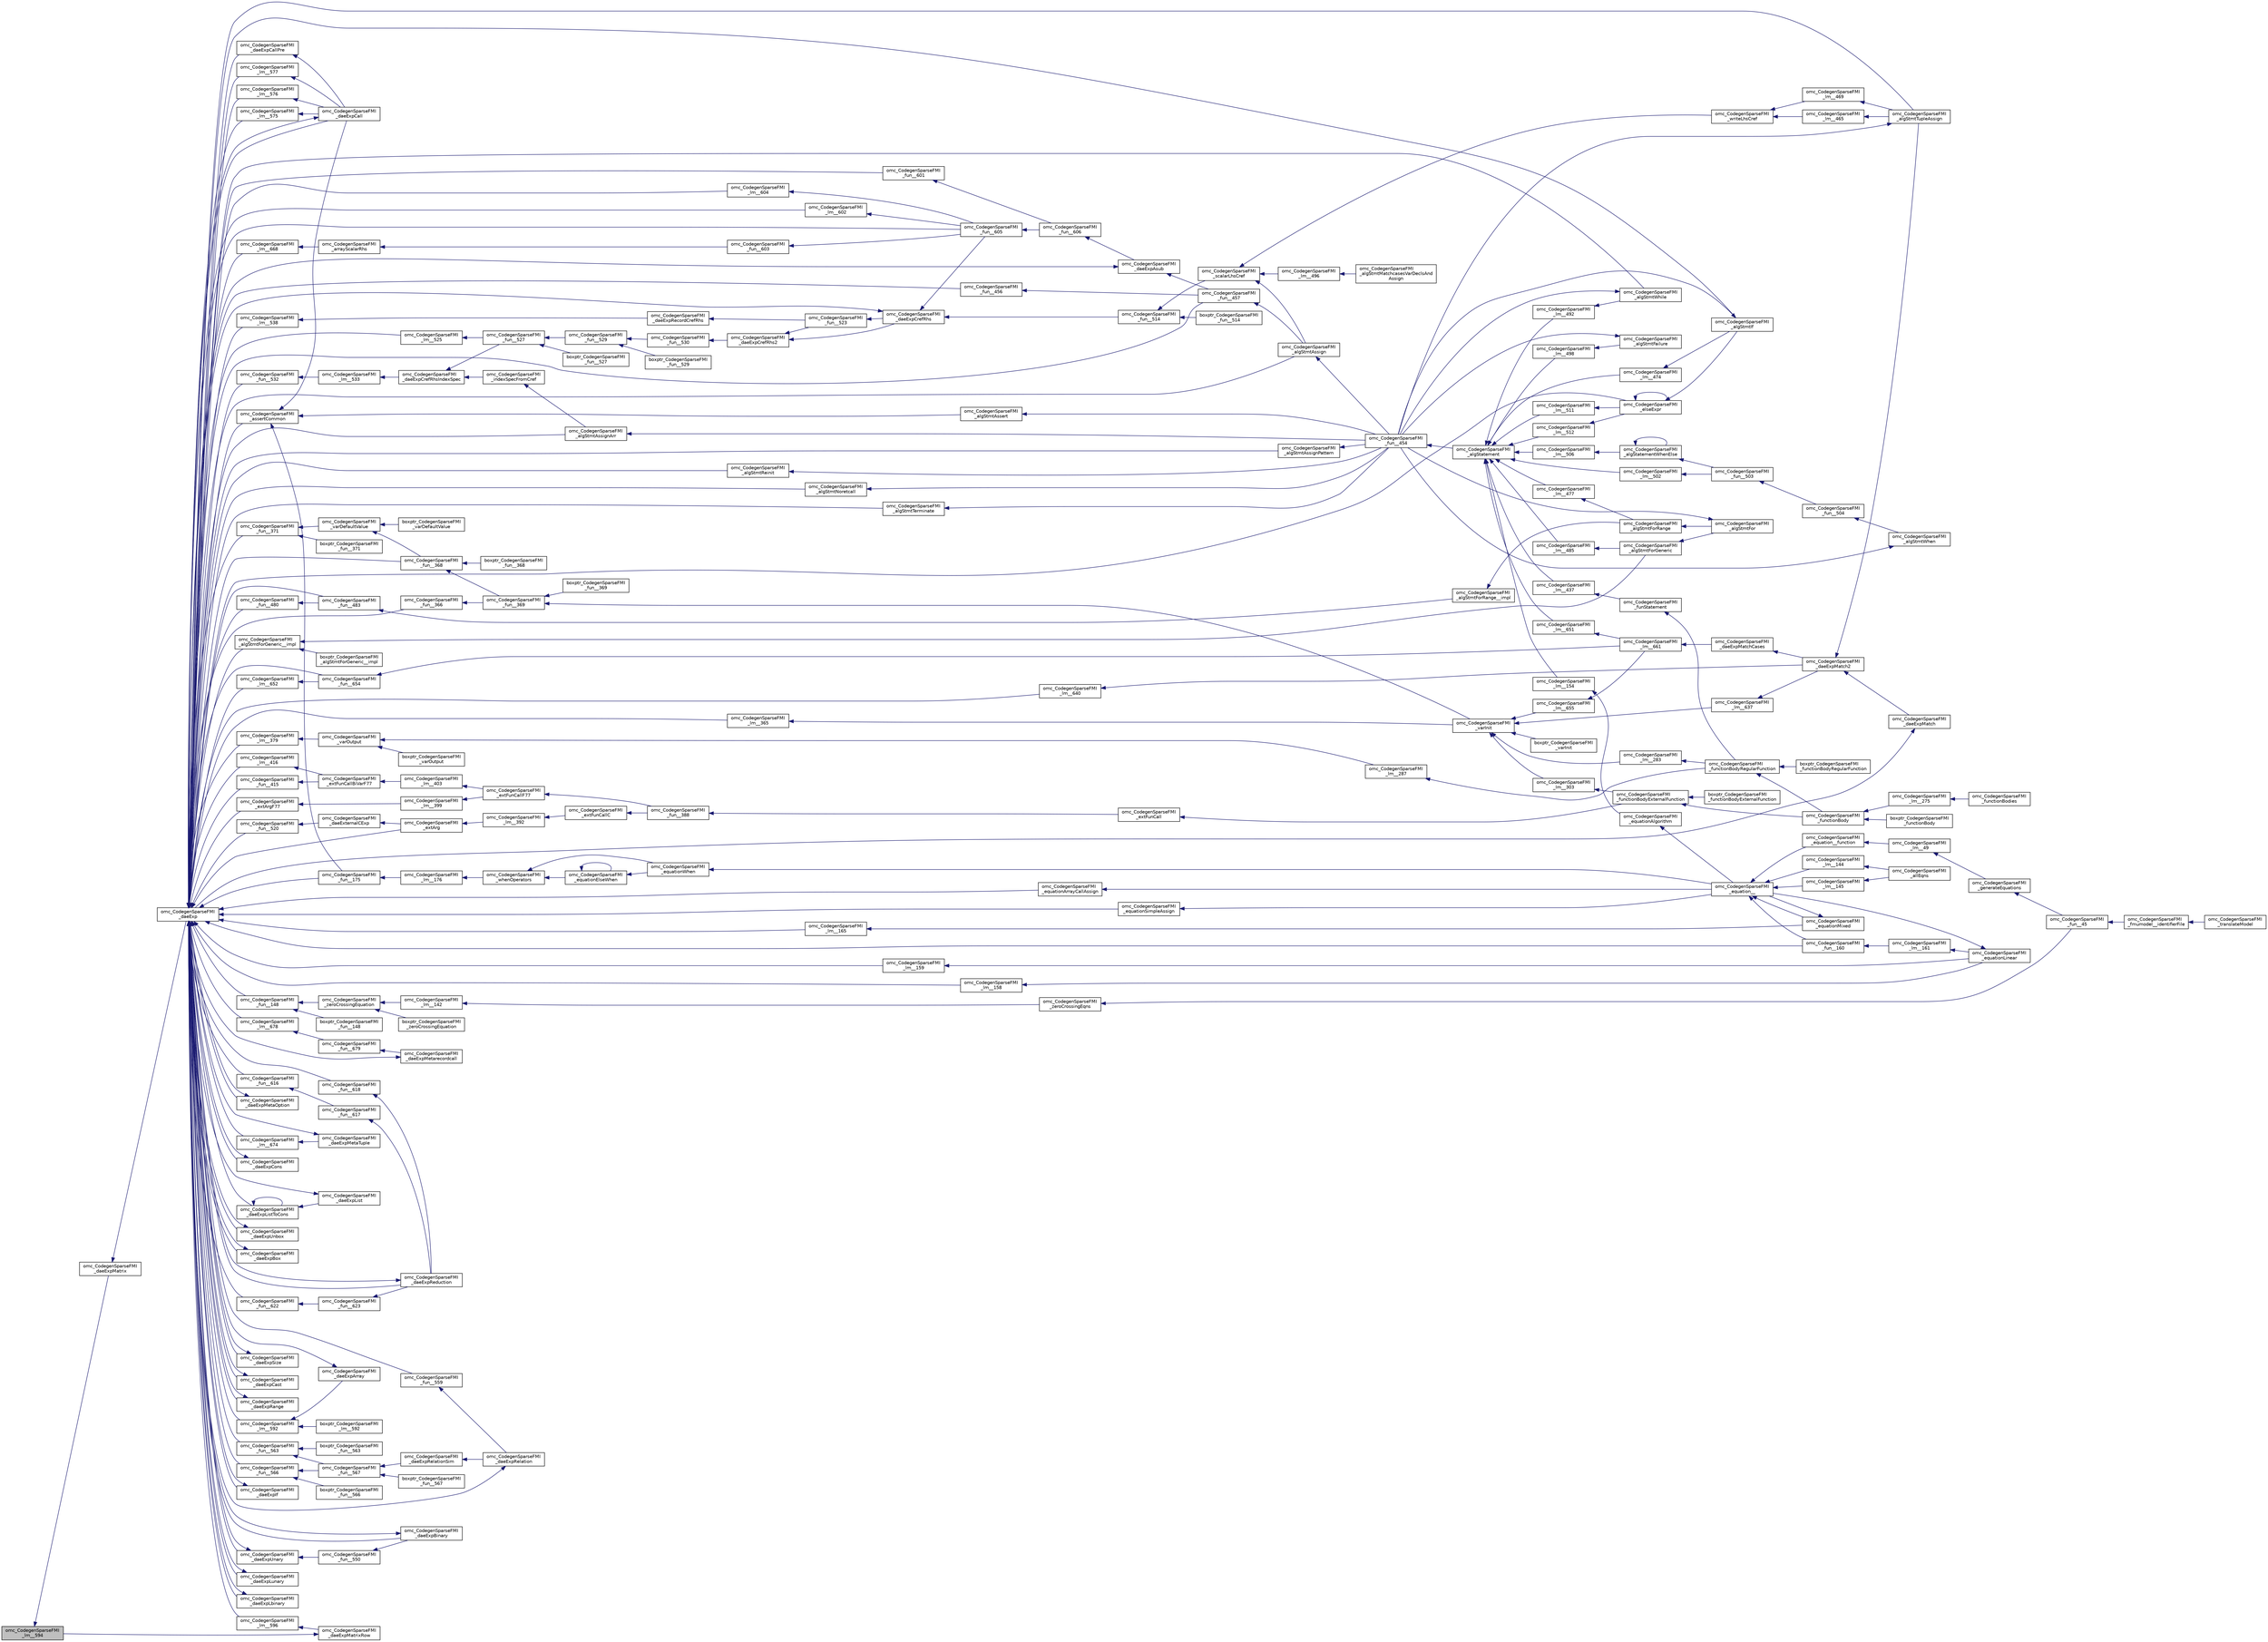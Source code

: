 digraph "omc_CodegenSparseFMI_lm__594"
{
  edge [fontname="Helvetica",fontsize="10",labelfontname="Helvetica",labelfontsize="10"];
  node [fontname="Helvetica",fontsize="10",shape=record];
  rankdir="LR";
  Node213591 [label="omc_CodegenSparseFMI\l_lm__594",height=0.2,width=0.4,color="black", fillcolor="grey75", style="filled", fontcolor="black"];
  Node213591 -> Node213592 [dir="back",color="midnightblue",fontsize="10",style="solid",fontname="Helvetica"];
  Node213592 [label="omc_CodegenSparseFMI\l_daeExpMatrix",height=0.2,width=0.4,color="black", fillcolor="white", style="filled",URL="$da/d88/_codegen_sparse_f_m_i_8h.html#a6f74e3aeec53ec03a5f219a12576dca4"];
  Node213592 -> Node213593 [dir="back",color="midnightblue",fontsize="10",style="solid",fontname="Helvetica"];
  Node213593 [label="omc_CodegenSparseFMI\l_daeExp",height=0.2,width=0.4,color="black", fillcolor="white", style="filled",URL="$da/d88/_codegen_sparse_f_m_i_8h.html#ab26972f772620810838d527d8554f2ac"];
  Node213593 -> Node213594 [dir="back",color="midnightblue",fontsize="10",style="solid",fontname="Helvetica"];
  Node213594 [label="omc_CodegenSparseFMI\l_assertCommon",height=0.2,width=0.4,color="black", fillcolor="white", style="filled",URL="$da/d88/_codegen_sparse_f_m_i_8h.html#affff73cc747add47129bcbacc2d38f9a"];
  Node213594 -> Node213595 [dir="back",color="midnightblue",fontsize="10",style="solid",fontname="Helvetica"];
  Node213595 [label="omc_CodegenSparseFMI\l_daeExpCall",height=0.2,width=0.4,color="black", fillcolor="white", style="filled",URL="$da/d88/_codegen_sparse_f_m_i_8h.html#a48a7b37bcd95aafb972b82321fa96aac"];
  Node213595 -> Node213593 [dir="back",color="midnightblue",fontsize="10",style="solid",fontname="Helvetica"];
  Node213594 -> Node213596 [dir="back",color="midnightblue",fontsize="10",style="solid",fontname="Helvetica"];
  Node213596 [label="omc_CodegenSparseFMI\l_algStmtAssert",height=0.2,width=0.4,color="black", fillcolor="white", style="filled",URL="$da/d88/_codegen_sparse_f_m_i_8h.html#a6b429ec5152996a5f9279a3ddf6844b0"];
  Node213596 -> Node213597 [dir="back",color="midnightblue",fontsize="10",style="solid",fontname="Helvetica"];
  Node213597 [label="omc_CodegenSparseFMI\l_fun__454",height=0.2,width=0.4,color="black", fillcolor="white", style="filled",URL="$d1/d2e/_codegen_sparse_f_m_i_8c.html#a38506d8a286cdb1703e9653cec496244"];
  Node213597 -> Node213598 [dir="back",color="midnightblue",fontsize="10",style="solid",fontname="Helvetica"];
  Node213598 [label="omc_CodegenSparseFMI\l_algStatement",height=0.2,width=0.4,color="black", fillcolor="white", style="filled",URL="$da/d88/_codegen_sparse_f_m_i_8h.html#a5d1fbf810cfb458410c3f606dd4518d6"];
  Node213598 -> Node213599 [dir="back",color="midnightblue",fontsize="10",style="solid",fontname="Helvetica"];
  Node213599 [label="omc_CodegenSparseFMI\l_lm__651",height=0.2,width=0.4,color="black", fillcolor="white", style="filled",URL="$d1/d2e/_codegen_sparse_f_m_i_8c.html#a4601ee3bb7611f920e2f9c96c21fce8e"];
  Node213599 -> Node213600 [dir="back",color="midnightblue",fontsize="10",style="solid",fontname="Helvetica"];
  Node213600 [label="omc_CodegenSparseFMI\l_lm__661",height=0.2,width=0.4,color="black", fillcolor="white", style="filled",URL="$d1/d2e/_codegen_sparse_f_m_i_8c.html#af15d08c53a5b48667e16622e16e97ec5"];
  Node213600 -> Node213601 [dir="back",color="midnightblue",fontsize="10",style="solid",fontname="Helvetica"];
  Node213601 [label="omc_CodegenSparseFMI\l_daeExpMatchCases",height=0.2,width=0.4,color="black", fillcolor="white", style="filled",URL="$da/d88/_codegen_sparse_f_m_i_8h.html#a67c72be0aaa49a7a85509e1c5ab98b41"];
  Node213601 -> Node213602 [dir="back",color="midnightblue",fontsize="10",style="solid",fontname="Helvetica"];
  Node213602 [label="omc_CodegenSparseFMI\l_daeExpMatch2",height=0.2,width=0.4,color="black", fillcolor="white", style="filled",URL="$da/d88/_codegen_sparse_f_m_i_8h.html#a3d2d85eda4fc6adaf9f0a30a7a870128"];
  Node213602 -> Node213603 [dir="back",color="midnightblue",fontsize="10",style="solid",fontname="Helvetica"];
  Node213603 [label="omc_CodegenSparseFMI\l_daeExpMatch",height=0.2,width=0.4,color="black", fillcolor="white", style="filled",URL="$da/d88/_codegen_sparse_f_m_i_8h.html#a59ba01dc770311168227b0e3a87b1e1d"];
  Node213603 -> Node213593 [dir="back",color="midnightblue",fontsize="10",style="solid",fontname="Helvetica"];
  Node213602 -> Node213604 [dir="back",color="midnightblue",fontsize="10",style="solid",fontname="Helvetica"];
  Node213604 [label="omc_CodegenSparseFMI\l_algStmtTupleAssign",height=0.2,width=0.4,color="black", fillcolor="white", style="filled",URL="$da/d88/_codegen_sparse_f_m_i_8h.html#a97aeb17841cb7160e7635ac180b44c9c"];
  Node213604 -> Node213597 [dir="back",color="midnightblue",fontsize="10",style="solid",fontname="Helvetica"];
  Node213598 -> Node213605 [dir="back",color="midnightblue",fontsize="10",style="solid",fontname="Helvetica"];
  Node213605 [label="omc_CodegenSparseFMI\l_lm__512",height=0.2,width=0.4,color="black", fillcolor="white", style="filled",URL="$d1/d2e/_codegen_sparse_f_m_i_8c.html#af95888dfe83bb5057d8fd4311bb02812"];
  Node213605 -> Node213606 [dir="back",color="midnightblue",fontsize="10",style="solid",fontname="Helvetica"];
  Node213606 [label="omc_CodegenSparseFMI\l_elseExpr",height=0.2,width=0.4,color="black", fillcolor="white", style="filled",URL="$da/d88/_codegen_sparse_f_m_i_8h.html#ae02994b817886c3b7f562e9552fec536"];
  Node213606 -> Node213606 [dir="back",color="midnightblue",fontsize="10",style="solid",fontname="Helvetica"];
  Node213606 -> Node213607 [dir="back",color="midnightblue",fontsize="10",style="solid",fontname="Helvetica"];
  Node213607 [label="omc_CodegenSparseFMI\l_algStmtIf",height=0.2,width=0.4,color="black", fillcolor="white", style="filled",URL="$da/d88/_codegen_sparse_f_m_i_8h.html#aa72b2ef57d1e5ee8a926acad88bf499d"];
  Node213607 -> Node213597 [dir="back",color="midnightblue",fontsize="10",style="solid",fontname="Helvetica"];
  Node213598 -> Node213608 [dir="back",color="midnightblue",fontsize="10",style="solid",fontname="Helvetica"];
  Node213608 [label="omc_CodegenSparseFMI\l_lm__511",height=0.2,width=0.4,color="black", fillcolor="white", style="filled",URL="$d1/d2e/_codegen_sparse_f_m_i_8c.html#ab0773a7f193a1fc208023bda15bcd13e"];
  Node213608 -> Node213606 [dir="back",color="midnightblue",fontsize="10",style="solid",fontname="Helvetica"];
  Node213598 -> Node213609 [dir="back",color="midnightblue",fontsize="10",style="solid",fontname="Helvetica"];
  Node213609 [label="omc_CodegenSparseFMI\l_lm__506",height=0.2,width=0.4,color="black", fillcolor="white", style="filled",URL="$d1/d2e/_codegen_sparse_f_m_i_8c.html#ab9c484cbc52677b6df8e8fb6df621cc0"];
  Node213609 -> Node213610 [dir="back",color="midnightblue",fontsize="10",style="solid",fontname="Helvetica"];
  Node213610 [label="omc_CodegenSparseFMI\l_algStatementWhenElse",height=0.2,width=0.4,color="black", fillcolor="white", style="filled",URL="$da/d88/_codegen_sparse_f_m_i_8h.html#a55c70c95b005ab4e4a668af539875303"];
  Node213610 -> Node213610 [dir="back",color="midnightblue",fontsize="10",style="solid",fontname="Helvetica"];
  Node213610 -> Node213611 [dir="back",color="midnightblue",fontsize="10",style="solid",fontname="Helvetica"];
  Node213611 [label="omc_CodegenSparseFMI\l_fun__503",height=0.2,width=0.4,color="black", fillcolor="white", style="filled",URL="$d1/d2e/_codegen_sparse_f_m_i_8c.html#a2f60622244298e4d41f2a4f51d7b6875"];
  Node213611 -> Node213612 [dir="back",color="midnightblue",fontsize="10",style="solid",fontname="Helvetica"];
  Node213612 [label="omc_CodegenSparseFMI\l_fun__504",height=0.2,width=0.4,color="black", fillcolor="white", style="filled",URL="$d1/d2e/_codegen_sparse_f_m_i_8c.html#a34c708458b1cf12fb6f5f8b4d739cfd1"];
  Node213612 -> Node213613 [dir="back",color="midnightblue",fontsize="10",style="solid",fontname="Helvetica"];
  Node213613 [label="omc_CodegenSparseFMI\l_algStmtWhen",height=0.2,width=0.4,color="black", fillcolor="white", style="filled",URL="$da/d88/_codegen_sparse_f_m_i_8h.html#a1045cff030f158d7beb1890107038b8d"];
  Node213613 -> Node213597 [dir="back",color="midnightblue",fontsize="10",style="solid",fontname="Helvetica"];
  Node213598 -> Node213614 [dir="back",color="midnightblue",fontsize="10",style="solid",fontname="Helvetica"];
  Node213614 [label="omc_CodegenSparseFMI\l_lm__502",height=0.2,width=0.4,color="black", fillcolor="white", style="filled",URL="$d1/d2e/_codegen_sparse_f_m_i_8c.html#a7b108abc44b96cb6c9ed48e243a90fad"];
  Node213614 -> Node213611 [dir="back",color="midnightblue",fontsize="10",style="solid",fontname="Helvetica"];
  Node213598 -> Node213615 [dir="back",color="midnightblue",fontsize="10",style="solid",fontname="Helvetica"];
  Node213615 [label="omc_CodegenSparseFMI\l_lm__498",height=0.2,width=0.4,color="black", fillcolor="white", style="filled",URL="$d1/d2e/_codegen_sparse_f_m_i_8c.html#a9a587324a76d2a404951bc9b392ed5cb"];
  Node213615 -> Node213616 [dir="back",color="midnightblue",fontsize="10",style="solid",fontname="Helvetica"];
  Node213616 [label="omc_CodegenSparseFMI\l_algStmtFailure",height=0.2,width=0.4,color="black", fillcolor="white", style="filled",URL="$da/d88/_codegen_sparse_f_m_i_8h.html#ad11b2d0a665f24fbe809721a52d58392"];
  Node213616 -> Node213597 [dir="back",color="midnightblue",fontsize="10",style="solid",fontname="Helvetica"];
  Node213598 -> Node213617 [dir="back",color="midnightblue",fontsize="10",style="solid",fontname="Helvetica"];
  Node213617 [label="omc_CodegenSparseFMI\l_lm__492",height=0.2,width=0.4,color="black", fillcolor="white", style="filled",URL="$d1/d2e/_codegen_sparse_f_m_i_8c.html#a72ef5dd5785e8cfbae898a4957299174"];
  Node213617 -> Node213618 [dir="back",color="midnightblue",fontsize="10",style="solid",fontname="Helvetica"];
  Node213618 [label="omc_CodegenSparseFMI\l_algStmtWhile",height=0.2,width=0.4,color="black", fillcolor="white", style="filled",URL="$da/d88/_codegen_sparse_f_m_i_8h.html#a737e817657aa616db460e3a97c2e3107"];
  Node213618 -> Node213597 [dir="back",color="midnightblue",fontsize="10",style="solid",fontname="Helvetica"];
  Node213598 -> Node213619 [dir="back",color="midnightblue",fontsize="10",style="solid",fontname="Helvetica"];
  Node213619 [label="omc_CodegenSparseFMI\l_lm__485",height=0.2,width=0.4,color="black", fillcolor="white", style="filled",URL="$d1/d2e/_codegen_sparse_f_m_i_8c.html#aaee69379b676eacca1ab73ffa0291eea"];
  Node213619 -> Node213620 [dir="back",color="midnightblue",fontsize="10",style="solid",fontname="Helvetica"];
  Node213620 [label="omc_CodegenSparseFMI\l_algStmtForGeneric",height=0.2,width=0.4,color="black", fillcolor="white", style="filled",URL="$da/d88/_codegen_sparse_f_m_i_8h.html#a15ee44d2afe47cb6295a4d916b0ca7a1"];
  Node213620 -> Node213621 [dir="back",color="midnightblue",fontsize="10",style="solid",fontname="Helvetica"];
  Node213621 [label="omc_CodegenSparseFMI\l_algStmtFor",height=0.2,width=0.4,color="black", fillcolor="white", style="filled",URL="$da/d88/_codegen_sparse_f_m_i_8h.html#a4a85a211bdd342c5634f687ac8530821"];
  Node213621 -> Node213597 [dir="back",color="midnightblue",fontsize="10",style="solid",fontname="Helvetica"];
  Node213598 -> Node213622 [dir="back",color="midnightblue",fontsize="10",style="solid",fontname="Helvetica"];
  Node213622 [label="omc_CodegenSparseFMI\l_lm__477",height=0.2,width=0.4,color="black", fillcolor="white", style="filled",URL="$d1/d2e/_codegen_sparse_f_m_i_8c.html#a2f9a22c9a97ca26efa4457a52c8310c9"];
  Node213622 -> Node213623 [dir="back",color="midnightblue",fontsize="10",style="solid",fontname="Helvetica"];
  Node213623 [label="omc_CodegenSparseFMI\l_algStmtForRange",height=0.2,width=0.4,color="black", fillcolor="white", style="filled",URL="$da/d88/_codegen_sparse_f_m_i_8h.html#aec1da676936e15ede37d5d7df69bd5d3"];
  Node213623 -> Node213621 [dir="back",color="midnightblue",fontsize="10",style="solid",fontname="Helvetica"];
  Node213598 -> Node213624 [dir="back",color="midnightblue",fontsize="10",style="solid",fontname="Helvetica"];
  Node213624 [label="omc_CodegenSparseFMI\l_lm__474",height=0.2,width=0.4,color="black", fillcolor="white", style="filled",URL="$d1/d2e/_codegen_sparse_f_m_i_8c.html#a39706f1a079b0966689768a75ddc77b3"];
  Node213624 -> Node213607 [dir="back",color="midnightblue",fontsize="10",style="solid",fontname="Helvetica"];
  Node213598 -> Node213625 [dir="back",color="midnightblue",fontsize="10",style="solid",fontname="Helvetica"];
  Node213625 [label="omc_CodegenSparseFMI\l_lm__437",height=0.2,width=0.4,color="black", fillcolor="white", style="filled",URL="$d1/d2e/_codegen_sparse_f_m_i_8c.html#a1bcb8bb8090787c8cfad3cc233eb2cbb"];
  Node213625 -> Node213626 [dir="back",color="midnightblue",fontsize="10",style="solid",fontname="Helvetica"];
  Node213626 [label="omc_CodegenSparseFMI\l_funStatement",height=0.2,width=0.4,color="black", fillcolor="white", style="filled",URL="$da/d88/_codegen_sparse_f_m_i_8h.html#a6011fbd6700693d91a736f67f7cd333a"];
  Node213626 -> Node213627 [dir="back",color="midnightblue",fontsize="10",style="solid",fontname="Helvetica"];
  Node213627 [label="omc_CodegenSparseFMI\l_functionBodyRegularFunction",height=0.2,width=0.4,color="black", fillcolor="white", style="filled",URL="$da/d88/_codegen_sparse_f_m_i_8h.html#a35f588d60d8560ad7c541738fc9bc5d0"];
  Node213627 -> Node213628 [dir="back",color="midnightblue",fontsize="10",style="solid",fontname="Helvetica"];
  Node213628 [label="boxptr_CodegenSparseFMI\l_functionBodyRegularFunction",height=0.2,width=0.4,color="black", fillcolor="white", style="filled",URL="$da/d88/_codegen_sparse_f_m_i_8h.html#ad0cd59d6ca1bf8ab02b015f235daadf1"];
  Node213627 -> Node213629 [dir="back",color="midnightblue",fontsize="10",style="solid",fontname="Helvetica"];
  Node213629 [label="omc_CodegenSparseFMI\l_functionBody",height=0.2,width=0.4,color="black", fillcolor="white", style="filled",URL="$da/d88/_codegen_sparse_f_m_i_8h.html#a8326dd08d50f77b343a0b1e9fdee90d6"];
  Node213629 -> Node213630 [dir="back",color="midnightblue",fontsize="10",style="solid",fontname="Helvetica"];
  Node213630 [label="boxptr_CodegenSparseFMI\l_functionBody",height=0.2,width=0.4,color="black", fillcolor="white", style="filled",URL="$da/d88/_codegen_sparse_f_m_i_8h.html#a1450c37977ff46f0a318f1740d46b3a2"];
  Node213629 -> Node213631 [dir="back",color="midnightblue",fontsize="10",style="solid",fontname="Helvetica"];
  Node213631 [label="omc_CodegenSparseFMI\l_lm__275",height=0.2,width=0.4,color="black", fillcolor="white", style="filled",URL="$d1/d2e/_codegen_sparse_f_m_i_8c.html#afa6f1fb10983410b266344362bafabb7"];
  Node213631 -> Node213632 [dir="back",color="midnightblue",fontsize="10",style="solid",fontname="Helvetica"];
  Node213632 [label="omc_CodegenSparseFMI\l_functionBodies",height=0.2,width=0.4,color="black", fillcolor="white", style="filled",URL="$da/d88/_codegen_sparse_f_m_i_8h.html#ad5d463f801d993e3be31d7c8963771af"];
  Node213598 -> Node213633 [dir="back",color="midnightblue",fontsize="10",style="solid",fontname="Helvetica"];
  Node213633 [label="omc_CodegenSparseFMI\l_lm__154",height=0.2,width=0.4,color="black", fillcolor="white", style="filled",URL="$d1/d2e/_codegen_sparse_f_m_i_8c.html#a1572fc969206bf7560bccaad1883519a"];
  Node213633 -> Node213634 [dir="back",color="midnightblue",fontsize="10",style="solid",fontname="Helvetica"];
  Node213634 [label="omc_CodegenSparseFMI\l_equationAlgorithm",height=0.2,width=0.4,color="black", fillcolor="white", style="filled",URL="$da/d88/_codegen_sparse_f_m_i_8h.html#adc1144a1e01b13d32f1cd272edef769f"];
  Node213634 -> Node213635 [dir="back",color="midnightblue",fontsize="10",style="solid",fontname="Helvetica"];
  Node213635 [label="omc_CodegenSparseFMI\l_equation__",height=0.2,width=0.4,color="black", fillcolor="white", style="filled",URL="$da/d88/_codegen_sparse_f_m_i_8h.html#a99f4c0cb745d02faf3615bcda104a18a"];
  Node213635 -> Node213636 [dir="back",color="midnightblue",fontsize="10",style="solid",fontname="Helvetica"];
  Node213636 [label="omc_CodegenSparseFMI\l_equationMixed",height=0.2,width=0.4,color="black", fillcolor="white", style="filled",URL="$da/d88/_codegen_sparse_f_m_i_8h.html#ac29f9768bd0d77a3e1e85ee8d33113f2"];
  Node213636 -> Node213635 [dir="back",color="midnightblue",fontsize="10",style="solid",fontname="Helvetica"];
  Node213635 -> Node213637 [dir="back",color="midnightblue",fontsize="10",style="solid",fontname="Helvetica"];
  Node213637 [label="omc_CodegenSparseFMI\l_fun__160",height=0.2,width=0.4,color="black", fillcolor="white", style="filled",URL="$d1/d2e/_codegen_sparse_f_m_i_8c.html#ae706b7e1daac9ecce083bb0f153c4537"];
  Node213637 -> Node213638 [dir="back",color="midnightblue",fontsize="10",style="solid",fontname="Helvetica"];
  Node213638 [label="omc_CodegenSparseFMI\l_lm__161",height=0.2,width=0.4,color="black", fillcolor="white", style="filled",URL="$d1/d2e/_codegen_sparse_f_m_i_8c.html#afef10b15667b5fa348e2e5474100a059"];
  Node213638 -> Node213639 [dir="back",color="midnightblue",fontsize="10",style="solid",fontname="Helvetica"];
  Node213639 [label="omc_CodegenSparseFMI\l_equationLinear",height=0.2,width=0.4,color="black", fillcolor="white", style="filled",URL="$da/d88/_codegen_sparse_f_m_i_8h.html#ae8ae758cee8e51f80c69f273ea2dead4"];
  Node213639 -> Node213635 [dir="back",color="midnightblue",fontsize="10",style="solid",fontname="Helvetica"];
  Node213635 -> Node213640 [dir="back",color="midnightblue",fontsize="10",style="solid",fontname="Helvetica"];
  Node213640 [label="omc_CodegenSparseFMI\l_lm__145",height=0.2,width=0.4,color="black", fillcolor="white", style="filled",URL="$d1/d2e/_codegen_sparse_f_m_i_8c.html#a482b9fe4a2cf1170ba37c04cbeeba56b"];
  Node213640 -> Node213641 [dir="back",color="midnightblue",fontsize="10",style="solid",fontname="Helvetica"];
  Node213641 [label="omc_CodegenSparseFMI\l_allEqns",height=0.2,width=0.4,color="black", fillcolor="white", style="filled",URL="$da/d88/_codegen_sparse_f_m_i_8h.html#a94fa0652e8d98e8869394cc988af391b"];
  Node213635 -> Node213642 [dir="back",color="midnightblue",fontsize="10",style="solid",fontname="Helvetica"];
  Node213642 [label="omc_CodegenSparseFMI\l_lm__144",height=0.2,width=0.4,color="black", fillcolor="white", style="filled",URL="$d1/d2e/_codegen_sparse_f_m_i_8c.html#a53bc84287c3730b73c523380ca378dcf"];
  Node213642 -> Node213641 [dir="back",color="midnightblue",fontsize="10",style="solid",fontname="Helvetica"];
  Node213635 -> Node213643 [dir="back",color="midnightblue",fontsize="10",style="solid",fontname="Helvetica"];
  Node213643 [label="omc_CodegenSparseFMI\l_equation__function",height=0.2,width=0.4,color="black", fillcolor="white", style="filled",URL="$da/d88/_codegen_sparse_f_m_i_8h.html#a3b6d78478d2920ade27380933feef664"];
  Node213643 -> Node213644 [dir="back",color="midnightblue",fontsize="10",style="solid",fontname="Helvetica"];
  Node213644 [label="omc_CodegenSparseFMI\l_lm__49",height=0.2,width=0.4,color="black", fillcolor="white", style="filled",URL="$d1/d2e/_codegen_sparse_f_m_i_8c.html#afd950130e5951ce5d9b078504b8e5445"];
  Node213644 -> Node213645 [dir="back",color="midnightblue",fontsize="10",style="solid",fontname="Helvetica"];
  Node213645 [label="omc_CodegenSparseFMI\l_generateEquations",height=0.2,width=0.4,color="black", fillcolor="white", style="filled",URL="$da/d88/_codegen_sparse_f_m_i_8h.html#a944e50c37aa93fa6e9c540a7d9a7f671"];
  Node213645 -> Node213646 [dir="back",color="midnightblue",fontsize="10",style="solid",fontname="Helvetica"];
  Node213646 [label="omc_CodegenSparseFMI\l_fun__45",height=0.2,width=0.4,color="black", fillcolor="white", style="filled",URL="$d1/d2e/_codegen_sparse_f_m_i_8c.html#a33c397eee4567dbaf5269d88f9ea50f2"];
  Node213646 -> Node213647 [dir="back",color="midnightblue",fontsize="10",style="solid",fontname="Helvetica"];
  Node213647 [label="omc_CodegenSparseFMI\l_fmumodel__identifierFile",height=0.2,width=0.4,color="black", fillcolor="white", style="filled",URL="$da/d88/_codegen_sparse_f_m_i_8h.html#a0d704247081fbb1f268bdd5ae5d7f3f3"];
  Node213647 -> Node213648 [dir="back",color="midnightblue",fontsize="10",style="solid",fontname="Helvetica"];
  Node213648 [label="omc_CodegenSparseFMI\l_translateModel",height=0.2,width=0.4,color="black", fillcolor="white", style="filled",URL="$da/d88/_codegen_sparse_f_m_i_8h.html#a6e115544fcae7968ab9fa00a0ea17b1d"];
  Node213594 -> Node213649 [dir="back",color="midnightblue",fontsize="10",style="solid",fontname="Helvetica"];
  Node213649 [label="omc_CodegenSparseFMI\l_fun__175",height=0.2,width=0.4,color="black", fillcolor="white", style="filled",URL="$d1/d2e/_codegen_sparse_f_m_i_8c.html#ae71d3dbce84027f4da25d630128e9f06"];
  Node213649 -> Node213650 [dir="back",color="midnightblue",fontsize="10",style="solid",fontname="Helvetica"];
  Node213650 [label="omc_CodegenSparseFMI\l_lm__176",height=0.2,width=0.4,color="black", fillcolor="white", style="filled",URL="$d1/d2e/_codegen_sparse_f_m_i_8c.html#a3aab67e796da3718ac21ae4e0b10522b"];
  Node213650 -> Node213651 [dir="back",color="midnightblue",fontsize="10",style="solid",fontname="Helvetica"];
  Node213651 [label="omc_CodegenSparseFMI\l_whenOperators",height=0.2,width=0.4,color="black", fillcolor="white", style="filled",URL="$da/d88/_codegen_sparse_f_m_i_8h.html#aaa56a6cbe937c9e43604fbefcddc43d4"];
  Node213651 -> Node213652 [dir="back",color="midnightblue",fontsize="10",style="solid",fontname="Helvetica"];
  Node213652 [label="omc_CodegenSparseFMI\l_equationElseWhen",height=0.2,width=0.4,color="black", fillcolor="white", style="filled",URL="$da/d88/_codegen_sparse_f_m_i_8h.html#a9252f94be6a8d4db5d542a2a30867d21"];
  Node213652 -> Node213652 [dir="back",color="midnightblue",fontsize="10",style="solid",fontname="Helvetica"];
  Node213652 -> Node213653 [dir="back",color="midnightblue",fontsize="10",style="solid",fontname="Helvetica"];
  Node213653 [label="omc_CodegenSparseFMI\l_equationWhen",height=0.2,width=0.4,color="black", fillcolor="white", style="filled",URL="$da/d88/_codegen_sparse_f_m_i_8h.html#a182b50d619540de019adbeb9053f85d2"];
  Node213653 -> Node213635 [dir="back",color="midnightblue",fontsize="10",style="solid",fontname="Helvetica"];
  Node213651 -> Node213653 [dir="back",color="midnightblue",fontsize="10",style="solid",fontname="Helvetica"];
  Node213593 -> Node213654 [dir="back",color="midnightblue",fontsize="10",style="solid",fontname="Helvetica"];
  Node213654 [label="omc_CodegenSparseFMI\l_algStmtAssignPattern",height=0.2,width=0.4,color="black", fillcolor="white", style="filled",URL="$da/d88/_codegen_sparse_f_m_i_8h.html#aa769cf6a279946c8484ba60efafa1bc7"];
  Node213654 -> Node213597 [dir="back",color="midnightblue",fontsize="10",style="solid",fontname="Helvetica"];
  Node213593 -> Node213655 [dir="back",color="midnightblue",fontsize="10",style="solid",fontname="Helvetica"];
  Node213655 [label="omc_CodegenSparseFMI\l_lm__678",height=0.2,width=0.4,color="black", fillcolor="white", style="filled",URL="$d1/d2e/_codegen_sparse_f_m_i_8c.html#a128c47290974b3ffbcea043e82979943"];
  Node213655 -> Node213656 [dir="back",color="midnightblue",fontsize="10",style="solid",fontname="Helvetica"];
  Node213656 [label="omc_CodegenSparseFMI\l_fun__679",height=0.2,width=0.4,color="black", fillcolor="white", style="filled",URL="$d1/d2e/_codegen_sparse_f_m_i_8c.html#a2365ba198f39b872daa06cc5d23c6252"];
  Node213656 -> Node213657 [dir="back",color="midnightblue",fontsize="10",style="solid",fontname="Helvetica"];
  Node213657 [label="omc_CodegenSparseFMI\l_daeExpMetarecordcall",height=0.2,width=0.4,color="black", fillcolor="white", style="filled",URL="$da/d88/_codegen_sparse_f_m_i_8h.html#af4d3cdaeb7380d8a65146e12030c5c0e"];
  Node213657 -> Node213593 [dir="back",color="midnightblue",fontsize="10",style="solid",fontname="Helvetica"];
  Node213593 -> Node213658 [dir="back",color="midnightblue",fontsize="10",style="solid",fontname="Helvetica"];
  Node213658 [label="omc_CodegenSparseFMI\l_daeExpMetaOption",height=0.2,width=0.4,color="black", fillcolor="white", style="filled",URL="$da/d88/_codegen_sparse_f_m_i_8h.html#ae536b39241762561555271004c37440e"];
  Node213658 -> Node213593 [dir="back",color="midnightblue",fontsize="10",style="solid",fontname="Helvetica"];
  Node213593 -> Node213659 [dir="back",color="midnightblue",fontsize="10",style="solid",fontname="Helvetica"];
  Node213659 [label="omc_CodegenSparseFMI\l_lm__674",height=0.2,width=0.4,color="black", fillcolor="white", style="filled",URL="$d1/d2e/_codegen_sparse_f_m_i_8c.html#ad52f1b672015908228e495a9b9ff40ca"];
  Node213659 -> Node213660 [dir="back",color="midnightblue",fontsize="10",style="solid",fontname="Helvetica"];
  Node213660 [label="omc_CodegenSparseFMI\l_daeExpMetaTuple",height=0.2,width=0.4,color="black", fillcolor="white", style="filled",URL="$da/d88/_codegen_sparse_f_m_i_8h.html#a37dab4d4c7bc7fd838505c060a8b9049"];
  Node213660 -> Node213593 [dir="back",color="midnightblue",fontsize="10",style="solid",fontname="Helvetica"];
  Node213593 -> Node213661 [dir="back",color="midnightblue",fontsize="10",style="solid",fontname="Helvetica"];
  Node213661 [label="omc_CodegenSparseFMI\l_daeExpCons",height=0.2,width=0.4,color="black", fillcolor="white", style="filled",URL="$da/d88/_codegen_sparse_f_m_i_8h.html#ab881b9f7dbddb69fe91bb74c9c5c54c1"];
  Node213661 -> Node213593 [dir="back",color="midnightblue",fontsize="10",style="solid",fontname="Helvetica"];
  Node213593 -> Node213662 [dir="back",color="midnightblue",fontsize="10",style="solid",fontname="Helvetica"];
  Node213662 [label="omc_CodegenSparseFMI\l_daeExpListToCons",height=0.2,width=0.4,color="black", fillcolor="white", style="filled",URL="$da/d88/_codegen_sparse_f_m_i_8h.html#a1d1ae6cb82e69292e58b8c65e002ea55"];
  Node213662 -> Node213662 [dir="back",color="midnightblue",fontsize="10",style="solid",fontname="Helvetica"];
  Node213662 -> Node213663 [dir="back",color="midnightblue",fontsize="10",style="solid",fontname="Helvetica"];
  Node213663 [label="omc_CodegenSparseFMI\l_daeExpList",height=0.2,width=0.4,color="black", fillcolor="white", style="filled",URL="$da/d88/_codegen_sparse_f_m_i_8h.html#a2f666b582c610d5c8b23988ecba9664b"];
  Node213663 -> Node213593 [dir="back",color="midnightblue",fontsize="10",style="solid",fontname="Helvetica"];
  Node213593 -> Node213664 [dir="back",color="midnightblue",fontsize="10",style="solid",fontname="Helvetica"];
  Node213664 [label="omc_CodegenSparseFMI\l_lm__668",height=0.2,width=0.4,color="black", fillcolor="white", style="filled",URL="$d1/d2e/_codegen_sparse_f_m_i_8c.html#a76351725b41da0af498aadf54b92c275"];
  Node213664 -> Node213665 [dir="back",color="midnightblue",fontsize="10",style="solid",fontname="Helvetica"];
  Node213665 [label="omc_CodegenSparseFMI\l_arrayScalarRhs",height=0.2,width=0.4,color="black", fillcolor="white", style="filled",URL="$da/d88/_codegen_sparse_f_m_i_8h.html#ab4de96fd8fb5647ef325ca122a4753f3"];
  Node213665 -> Node213666 [dir="back",color="midnightblue",fontsize="10",style="solid",fontname="Helvetica"];
  Node213666 [label="omc_CodegenSparseFMI\l_fun__603",height=0.2,width=0.4,color="black", fillcolor="white", style="filled",URL="$d1/d2e/_codegen_sparse_f_m_i_8c.html#adbd2857da6df0e479b3bd77c5b7a8f7d"];
  Node213666 -> Node213667 [dir="back",color="midnightblue",fontsize="10",style="solid",fontname="Helvetica"];
  Node213667 [label="omc_CodegenSparseFMI\l_fun__605",height=0.2,width=0.4,color="black", fillcolor="white", style="filled",URL="$d1/d2e/_codegen_sparse_f_m_i_8c.html#a9bd0f333ed74be93d8bd6468cde56736"];
  Node213667 -> Node213668 [dir="back",color="midnightblue",fontsize="10",style="solid",fontname="Helvetica"];
  Node213668 [label="omc_CodegenSparseFMI\l_fun__606",height=0.2,width=0.4,color="black", fillcolor="white", style="filled",URL="$d1/d2e/_codegen_sparse_f_m_i_8c.html#a57e7ee8cc6cf0e5de142a92a92caf6d0"];
  Node213668 -> Node213669 [dir="back",color="midnightblue",fontsize="10",style="solid",fontname="Helvetica"];
  Node213669 [label="omc_CodegenSparseFMI\l_daeExpAsub",height=0.2,width=0.4,color="black", fillcolor="white", style="filled",URL="$da/d88/_codegen_sparse_f_m_i_8h.html#ab042430b0f630bd548c9122206a41a76"];
  Node213669 -> Node213593 [dir="back",color="midnightblue",fontsize="10",style="solid",fontname="Helvetica"];
  Node213669 -> Node213670 [dir="back",color="midnightblue",fontsize="10",style="solid",fontname="Helvetica"];
  Node213670 [label="omc_CodegenSparseFMI\l_fun__457",height=0.2,width=0.4,color="black", fillcolor="white", style="filled",URL="$d1/d2e/_codegen_sparse_f_m_i_8c.html#a9a66843f2c8f85ed8a0e89829eadf41b"];
  Node213670 -> Node213671 [dir="back",color="midnightblue",fontsize="10",style="solid",fontname="Helvetica"];
  Node213671 [label="omc_CodegenSparseFMI\l_algStmtAssign",height=0.2,width=0.4,color="black", fillcolor="white", style="filled",URL="$da/d88/_codegen_sparse_f_m_i_8h.html#a1c3cbb22c2453d6b93e5a19e87126639"];
  Node213671 -> Node213597 [dir="back",color="midnightblue",fontsize="10",style="solid",fontname="Helvetica"];
  Node213593 -> Node213672 [dir="back",color="midnightblue",fontsize="10",style="solid",fontname="Helvetica"];
  Node213672 [label="omc_CodegenSparseFMI\l_daeExpUnbox",height=0.2,width=0.4,color="black", fillcolor="white", style="filled",URL="$da/d88/_codegen_sparse_f_m_i_8h.html#ad8a93ec5bfec6454d268e95a82bf96b8"];
  Node213672 -> Node213593 [dir="back",color="midnightblue",fontsize="10",style="solid",fontname="Helvetica"];
  Node213593 -> Node213673 [dir="back",color="midnightblue",fontsize="10",style="solid",fontname="Helvetica"];
  Node213673 [label="omc_CodegenSparseFMI\l_daeExpBox",height=0.2,width=0.4,color="black", fillcolor="white", style="filled",URL="$da/d88/_codegen_sparse_f_m_i_8h.html#a39dc1615a535b01d20db9b87fc607d3c"];
  Node213673 -> Node213593 [dir="back",color="midnightblue",fontsize="10",style="solid",fontname="Helvetica"];
  Node213593 -> Node213674 [dir="back",color="midnightblue",fontsize="10",style="solid",fontname="Helvetica"];
  Node213674 [label="omc_CodegenSparseFMI\l_fun__654",height=0.2,width=0.4,color="black", fillcolor="white", style="filled",URL="$d1/d2e/_codegen_sparse_f_m_i_8c.html#a779418d021f2bf6e5e05257271d6512f"];
  Node213674 -> Node213600 [dir="back",color="midnightblue",fontsize="10",style="solid",fontname="Helvetica"];
  Node213593 -> Node213675 [dir="back",color="midnightblue",fontsize="10",style="solid",fontname="Helvetica"];
  Node213675 [label="omc_CodegenSparseFMI\l_lm__652",height=0.2,width=0.4,color="black", fillcolor="white", style="filled",URL="$d1/d2e/_codegen_sparse_f_m_i_8c.html#afb77daba20dc13d99f8916228d277ad2"];
  Node213675 -> Node213674 [dir="back",color="midnightblue",fontsize="10",style="solid",fontname="Helvetica"];
  Node213593 -> Node213676 [dir="back",color="midnightblue",fontsize="10",style="solid",fontname="Helvetica"];
  Node213676 [label="omc_CodegenSparseFMI\l_lm__640",height=0.2,width=0.4,color="black", fillcolor="white", style="filled",URL="$d1/d2e/_codegen_sparse_f_m_i_8c.html#ab7ae5141c274871c57b0fb912e7ddaf7"];
  Node213676 -> Node213602 [dir="back",color="midnightblue",fontsize="10",style="solid",fontname="Helvetica"];
  Node213593 -> Node213677 [dir="back",color="midnightblue",fontsize="10",style="solid",fontname="Helvetica"];
  Node213677 [label="omc_CodegenSparseFMI\l_daeExpReduction",height=0.2,width=0.4,color="black", fillcolor="white", style="filled",URL="$da/d88/_codegen_sparse_f_m_i_8h.html#a215e1cfa638090eb2c87b8d31be99cf0"];
  Node213677 -> Node213593 [dir="back",color="midnightblue",fontsize="10",style="solid",fontname="Helvetica"];
  Node213593 -> Node213678 [dir="back",color="midnightblue",fontsize="10",style="solid",fontname="Helvetica"];
  Node213678 [label="omc_CodegenSparseFMI\l_fun__622",height=0.2,width=0.4,color="black", fillcolor="white", style="filled",URL="$d1/d2e/_codegen_sparse_f_m_i_8c.html#ae5c95b0ba06e68ed18a5d60da4cda046"];
  Node213678 -> Node213679 [dir="back",color="midnightblue",fontsize="10",style="solid",fontname="Helvetica"];
  Node213679 [label="omc_CodegenSparseFMI\l_fun__623",height=0.2,width=0.4,color="black", fillcolor="white", style="filled",URL="$d1/d2e/_codegen_sparse_f_m_i_8c.html#ad252a6b0c4628a8f587fbfdf6b702226"];
  Node213679 -> Node213677 [dir="back",color="midnightblue",fontsize="10",style="solid",fontname="Helvetica"];
  Node213593 -> Node213680 [dir="back",color="midnightblue",fontsize="10",style="solid",fontname="Helvetica"];
  Node213680 [label="omc_CodegenSparseFMI\l_fun__618",height=0.2,width=0.4,color="black", fillcolor="white", style="filled",URL="$d1/d2e/_codegen_sparse_f_m_i_8c.html#a6b9efcf5bb1e83e9d6d64821e5b15530"];
  Node213680 -> Node213677 [dir="back",color="midnightblue",fontsize="10",style="solid",fontname="Helvetica"];
  Node213593 -> Node213681 [dir="back",color="midnightblue",fontsize="10",style="solid",fontname="Helvetica"];
  Node213681 [label="omc_CodegenSparseFMI\l_fun__616",height=0.2,width=0.4,color="black", fillcolor="white", style="filled",URL="$d1/d2e/_codegen_sparse_f_m_i_8c.html#a635859e8c511453505953fab612853b3"];
  Node213681 -> Node213682 [dir="back",color="midnightblue",fontsize="10",style="solid",fontname="Helvetica"];
  Node213682 [label="omc_CodegenSparseFMI\l_fun__617",height=0.2,width=0.4,color="black", fillcolor="white", style="filled",URL="$d1/d2e/_codegen_sparse_f_m_i_8c.html#aa08069808fe588458678d9549eb3b245"];
  Node213682 -> Node213677 [dir="back",color="midnightblue",fontsize="10",style="solid",fontname="Helvetica"];
  Node213593 -> Node213683 [dir="back",color="midnightblue",fontsize="10",style="solid",fontname="Helvetica"];
  Node213683 [label="omc_CodegenSparseFMI\l_daeExpSize",height=0.2,width=0.4,color="black", fillcolor="white", style="filled",URL="$da/d88/_codegen_sparse_f_m_i_8h.html#a65806134dc2b86c56ad13bd542641799"];
  Node213683 -> Node213593 [dir="back",color="midnightblue",fontsize="10",style="solid",fontname="Helvetica"];
  Node213593 -> Node213684 [dir="back",color="midnightblue",fontsize="10",style="solid",fontname="Helvetica"];
  Node213684 [label="omc_CodegenSparseFMI\l_daeExpCallPre",height=0.2,width=0.4,color="black", fillcolor="white", style="filled",URL="$da/d88/_codegen_sparse_f_m_i_8h.html#a14fa316eb180ca150badd71a2b426953"];
  Node213684 -> Node213595 [dir="back",color="midnightblue",fontsize="10",style="solid",fontname="Helvetica"];
  Node213593 -> Node213667 [dir="back",color="midnightblue",fontsize="10",style="solid",fontname="Helvetica"];
  Node213593 -> Node213685 [dir="back",color="midnightblue",fontsize="10",style="solid",fontname="Helvetica"];
  Node213685 [label="omc_CodegenSparseFMI\l_lm__604",height=0.2,width=0.4,color="black", fillcolor="white", style="filled",URL="$d1/d2e/_codegen_sparse_f_m_i_8c.html#a1ea19ba89eb6b92706330d280b4a28c4"];
  Node213685 -> Node213667 [dir="back",color="midnightblue",fontsize="10",style="solid",fontname="Helvetica"];
  Node213593 -> Node213686 [dir="back",color="midnightblue",fontsize="10",style="solid",fontname="Helvetica"];
  Node213686 [label="omc_CodegenSparseFMI\l_lm__602",height=0.2,width=0.4,color="black", fillcolor="white", style="filled",URL="$d1/d2e/_codegen_sparse_f_m_i_8c.html#a033ed9fe3cb36fea59e62007c6a4d090"];
  Node213686 -> Node213667 [dir="back",color="midnightblue",fontsize="10",style="solid",fontname="Helvetica"];
  Node213593 -> Node213687 [dir="back",color="midnightblue",fontsize="10",style="solid",fontname="Helvetica"];
  Node213687 [label="omc_CodegenSparseFMI\l_fun__601",height=0.2,width=0.4,color="black", fillcolor="white", style="filled",URL="$d1/d2e/_codegen_sparse_f_m_i_8c.html#a7e7064f5d085e776607bd7e91ba97557"];
  Node213687 -> Node213668 [dir="back",color="midnightblue",fontsize="10",style="solid",fontname="Helvetica"];
  Node213593 -> Node213688 [dir="back",color="midnightblue",fontsize="10",style="solid",fontname="Helvetica"];
  Node213688 [label="omc_CodegenSparseFMI\l_daeExpCast",height=0.2,width=0.4,color="black", fillcolor="white", style="filled",URL="$da/d88/_codegen_sparse_f_m_i_8h.html#a4925df985f63c7b864fc53ff465f925e"];
  Node213688 -> Node213593 [dir="back",color="midnightblue",fontsize="10",style="solid",fontname="Helvetica"];
  Node213593 -> Node213689 [dir="back",color="midnightblue",fontsize="10",style="solid",fontname="Helvetica"];
  Node213689 [label="omc_CodegenSparseFMI\l_daeExpRange",height=0.2,width=0.4,color="black", fillcolor="white", style="filled",URL="$da/d88/_codegen_sparse_f_m_i_8h.html#ab06fb091af14bb2ea0472c05fb26c075"];
  Node213689 -> Node213593 [dir="back",color="midnightblue",fontsize="10",style="solid",fontname="Helvetica"];
  Node213593 -> Node213690 [dir="back",color="midnightblue",fontsize="10",style="solid",fontname="Helvetica"];
  Node213690 [label="omc_CodegenSparseFMI\l_lm__596",height=0.2,width=0.4,color="black", fillcolor="white", style="filled",URL="$d1/d2e/_codegen_sparse_f_m_i_8c.html#a14d5df57654fa55b92d5aff9036ec0ab"];
  Node213690 -> Node213691 [dir="back",color="midnightblue",fontsize="10",style="solid",fontname="Helvetica"];
  Node213691 [label="omc_CodegenSparseFMI\l_daeExpMatrixRow",height=0.2,width=0.4,color="black", fillcolor="white", style="filled",URL="$da/d88/_codegen_sparse_f_m_i_8h.html#aaa8e0e4a311cbf73da7a14c47f4570ac"];
  Node213691 -> Node213591 [dir="back",color="midnightblue",fontsize="10",style="solid",fontname="Helvetica"];
  Node213593 -> Node213692 [dir="back",color="midnightblue",fontsize="10",style="solid",fontname="Helvetica"];
  Node213692 [label="omc_CodegenSparseFMI\l_lm__592",height=0.2,width=0.4,color="black", fillcolor="white", style="filled",URL="$d1/d2e/_codegen_sparse_f_m_i_8c.html#a2e9ed496758b97468e8f6941914f675c"];
  Node213692 -> Node213693 [dir="back",color="midnightblue",fontsize="10",style="solid",fontname="Helvetica"];
  Node213693 [label="omc_CodegenSparseFMI\l_daeExpArray",height=0.2,width=0.4,color="black", fillcolor="white", style="filled",URL="$da/d88/_codegen_sparse_f_m_i_8h.html#a88f664ab98fd5d6d05ad0e1958fa159f"];
  Node213693 -> Node213593 [dir="back",color="midnightblue",fontsize="10",style="solid",fontname="Helvetica"];
  Node213692 -> Node213694 [dir="back",color="midnightblue",fontsize="10",style="solid",fontname="Helvetica"];
  Node213694 [label="boxptr_CodegenSparseFMI\l_lm__592",height=0.2,width=0.4,color="black", fillcolor="white", style="filled",URL="$d1/d2e/_codegen_sparse_f_m_i_8c.html#a14367956a97e5e5449a9ee418310e77f"];
  Node213593 -> Node213595 [dir="back",color="midnightblue",fontsize="10",style="solid",fontname="Helvetica"];
  Node213593 -> Node213695 [dir="back",color="midnightblue",fontsize="10",style="solid",fontname="Helvetica"];
  Node213695 [label="omc_CodegenSparseFMI\l_lm__577",height=0.2,width=0.4,color="black", fillcolor="white", style="filled",URL="$d1/d2e/_codegen_sparse_f_m_i_8c.html#aa4835158f163790c1f9e865fa1b20423"];
  Node213695 -> Node213595 [dir="back",color="midnightblue",fontsize="10",style="solid",fontname="Helvetica"];
  Node213593 -> Node213696 [dir="back",color="midnightblue",fontsize="10",style="solid",fontname="Helvetica"];
  Node213696 [label="omc_CodegenSparseFMI\l_lm__576",height=0.2,width=0.4,color="black", fillcolor="white", style="filled",URL="$d1/d2e/_codegen_sparse_f_m_i_8c.html#a40ec6104238226b95ab6a66b9cfeebaf"];
  Node213696 -> Node213595 [dir="back",color="midnightblue",fontsize="10",style="solid",fontname="Helvetica"];
  Node213593 -> Node213697 [dir="back",color="midnightblue",fontsize="10",style="solid",fontname="Helvetica"];
  Node213697 [label="omc_CodegenSparseFMI\l_lm__575",height=0.2,width=0.4,color="black", fillcolor="white", style="filled",URL="$d1/d2e/_codegen_sparse_f_m_i_8c.html#a88ecf3a6232cff443bc5d54993d50fc8"];
  Node213697 -> Node213595 [dir="back",color="midnightblue",fontsize="10",style="solid",fontname="Helvetica"];
  Node213593 -> Node213698 [dir="back",color="midnightblue",fontsize="10",style="solid",fontname="Helvetica"];
  Node213698 [label="omc_CodegenSparseFMI\l_daeExpIf",height=0.2,width=0.4,color="black", fillcolor="white", style="filled",URL="$da/d88/_codegen_sparse_f_m_i_8h.html#adab7f987725ccb3a03744e1de01d4c79"];
  Node213698 -> Node213593 [dir="back",color="midnightblue",fontsize="10",style="solid",fontname="Helvetica"];
  Node213593 -> Node213699 [dir="back",color="midnightblue",fontsize="10",style="solid",fontname="Helvetica"];
  Node213699 [label="omc_CodegenSparseFMI\l_fun__566",height=0.2,width=0.4,color="black", fillcolor="white", style="filled",URL="$d1/d2e/_codegen_sparse_f_m_i_8c.html#ad34858a04dcb80cd422869b85ac7c18d"];
  Node213699 -> Node213700 [dir="back",color="midnightblue",fontsize="10",style="solid",fontname="Helvetica"];
  Node213700 [label="omc_CodegenSparseFMI\l_fun__567",height=0.2,width=0.4,color="black", fillcolor="white", style="filled",URL="$d1/d2e/_codegen_sparse_f_m_i_8c.html#aef7d2649f8ac06f68ee746f6547d3e38"];
  Node213700 -> Node213701 [dir="back",color="midnightblue",fontsize="10",style="solid",fontname="Helvetica"];
  Node213701 [label="omc_CodegenSparseFMI\l_daeExpRelationSim",height=0.2,width=0.4,color="black", fillcolor="white", style="filled",URL="$da/d88/_codegen_sparse_f_m_i_8h.html#af7a4eaffacd2294a72d4d75d8c1c750d"];
  Node213701 -> Node213702 [dir="back",color="midnightblue",fontsize="10",style="solid",fontname="Helvetica"];
  Node213702 [label="omc_CodegenSparseFMI\l_daeExpRelation",height=0.2,width=0.4,color="black", fillcolor="white", style="filled",URL="$da/d88/_codegen_sparse_f_m_i_8h.html#af5c266092524f9c43b3e5ed60bde1598"];
  Node213702 -> Node213593 [dir="back",color="midnightblue",fontsize="10",style="solid",fontname="Helvetica"];
  Node213700 -> Node213703 [dir="back",color="midnightblue",fontsize="10",style="solid",fontname="Helvetica"];
  Node213703 [label="boxptr_CodegenSparseFMI\l_fun__567",height=0.2,width=0.4,color="black", fillcolor="white", style="filled",URL="$d1/d2e/_codegen_sparse_f_m_i_8c.html#a4dc4b62519efd3816c40fd491aaa13b0"];
  Node213699 -> Node213704 [dir="back",color="midnightblue",fontsize="10",style="solid",fontname="Helvetica"];
  Node213704 [label="boxptr_CodegenSparseFMI\l_fun__566",height=0.2,width=0.4,color="black", fillcolor="white", style="filled",URL="$d1/d2e/_codegen_sparse_f_m_i_8c.html#a3c4a6d6041e14096e6ab87ed411992ba"];
  Node213593 -> Node213705 [dir="back",color="midnightblue",fontsize="10",style="solid",fontname="Helvetica"];
  Node213705 [label="omc_CodegenSparseFMI\l_fun__563",height=0.2,width=0.4,color="black", fillcolor="white", style="filled",URL="$d1/d2e/_codegen_sparse_f_m_i_8c.html#a299b039f830fdd036c59be5072bb62f8"];
  Node213705 -> Node213700 [dir="back",color="midnightblue",fontsize="10",style="solid",fontname="Helvetica"];
  Node213705 -> Node213706 [dir="back",color="midnightblue",fontsize="10",style="solid",fontname="Helvetica"];
  Node213706 [label="boxptr_CodegenSparseFMI\l_fun__563",height=0.2,width=0.4,color="black", fillcolor="white", style="filled",URL="$d1/d2e/_codegen_sparse_f_m_i_8c.html#ab0129ca19779d8146bf4ef226594e5d6"];
  Node213593 -> Node213707 [dir="back",color="midnightblue",fontsize="10",style="solid",fontname="Helvetica"];
  Node213707 [label="omc_CodegenSparseFMI\l_fun__559",height=0.2,width=0.4,color="black", fillcolor="white", style="filled",URL="$d1/d2e/_codegen_sparse_f_m_i_8c.html#a5dbc7fcb9ca1752d28d85113c0e18957"];
  Node213707 -> Node213702 [dir="back",color="midnightblue",fontsize="10",style="solid",fontname="Helvetica"];
  Node213593 -> Node213708 [dir="back",color="midnightblue",fontsize="10",style="solid",fontname="Helvetica"];
  Node213708 [label="omc_CodegenSparseFMI\l_daeExpLunary",height=0.2,width=0.4,color="black", fillcolor="white", style="filled",URL="$da/d88/_codegen_sparse_f_m_i_8h.html#a2aa1a5d377bfb468965ccc50a6f50cb6"];
  Node213708 -> Node213593 [dir="back",color="midnightblue",fontsize="10",style="solid",fontname="Helvetica"];
  Node213593 -> Node213709 [dir="back",color="midnightblue",fontsize="10",style="solid",fontname="Helvetica"];
  Node213709 [label="omc_CodegenSparseFMI\l_daeExpLbinary",height=0.2,width=0.4,color="black", fillcolor="white", style="filled",URL="$da/d88/_codegen_sparse_f_m_i_8h.html#a0f27518bcedaf68af58ebf86d3864875"];
  Node213709 -> Node213593 [dir="back",color="midnightblue",fontsize="10",style="solid",fontname="Helvetica"];
  Node213593 -> Node213710 [dir="back",color="midnightblue",fontsize="10",style="solid",fontname="Helvetica"];
  Node213710 [label="omc_CodegenSparseFMI\l_daeExpUnary",height=0.2,width=0.4,color="black", fillcolor="white", style="filled",URL="$da/d88/_codegen_sparse_f_m_i_8h.html#af745f9e4c3d9336e78492c5e0a87bfb5"];
  Node213710 -> Node213711 [dir="back",color="midnightblue",fontsize="10",style="solid",fontname="Helvetica"];
  Node213711 [label="omc_CodegenSparseFMI\l_fun__550",height=0.2,width=0.4,color="black", fillcolor="white", style="filled",URL="$d1/d2e/_codegen_sparse_f_m_i_8c.html#ac6799101bb1a54a3de54a89d7fbed728"];
  Node213711 -> Node213712 [dir="back",color="midnightblue",fontsize="10",style="solid",fontname="Helvetica"];
  Node213712 [label="omc_CodegenSparseFMI\l_daeExpBinary",height=0.2,width=0.4,color="black", fillcolor="white", style="filled",URL="$da/d88/_codegen_sparse_f_m_i_8h.html#a2cb9117735be254ba999294fd9036b86"];
  Node213712 -> Node213593 [dir="back",color="midnightblue",fontsize="10",style="solid",fontname="Helvetica"];
  Node213710 -> Node213593 [dir="back",color="midnightblue",fontsize="10",style="solid",fontname="Helvetica"];
  Node213593 -> Node213712 [dir="back",color="midnightblue",fontsize="10",style="solid",fontname="Helvetica"];
  Node213593 -> Node213713 [dir="back",color="midnightblue",fontsize="10",style="solid",fontname="Helvetica"];
  Node213713 [label="omc_CodegenSparseFMI\l_lm__538",height=0.2,width=0.4,color="black", fillcolor="white", style="filled",URL="$d1/d2e/_codegen_sparse_f_m_i_8c.html#a5132382ff9f8af0f9c81ef9fb33ce140"];
  Node213713 -> Node213714 [dir="back",color="midnightblue",fontsize="10",style="solid",fontname="Helvetica"];
  Node213714 [label="omc_CodegenSparseFMI\l_daeExpRecordCrefRhs",height=0.2,width=0.4,color="black", fillcolor="white", style="filled",URL="$da/d88/_codegen_sparse_f_m_i_8h.html#a7a5fa2c683abf9b112fce9bb14f4516e"];
  Node213714 -> Node213715 [dir="back",color="midnightblue",fontsize="10",style="solid",fontname="Helvetica"];
  Node213715 [label="omc_CodegenSparseFMI\l_fun__523",height=0.2,width=0.4,color="black", fillcolor="white", style="filled",URL="$d1/d2e/_codegen_sparse_f_m_i_8c.html#ac21903386a6c12cb7ddc073d1d74c9a8"];
  Node213715 -> Node213716 [dir="back",color="midnightblue",fontsize="10",style="solid",fontname="Helvetica"];
  Node213716 [label="omc_CodegenSparseFMI\l_daeExpCrefRhs",height=0.2,width=0.4,color="black", fillcolor="white", style="filled",URL="$da/d88/_codegen_sparse_f_m_i_8h.html#a1c8b7f7c630c2bb7f0ccdfe262bce698"];
  Node213716 -> Node213667 [dir="back",color="midnightblue",fontsize="10",style="solid",fontname="Helvetica"];
  Node213716 -> Node213593 [dir="back",color="midnightblue",fontsize="10",style="solid",fontname="Helvetica"];
  Node213716 -> Node213717 [dir="back",color="midnightblue",fontsize="10",style="solid",fontname="Helvetica"];
  Node213717 [label="omc_CodegenSparseFMI\l_fun__514",height=0.2,width=0.4,color="black", fillcolor="white", style="filled",URL="$d1/d2e/_codegen_sparse_f_m_i_8c.html#af1f83fb431ba8da3a8cb82596aab0b31"];
  Node213717 -> Node213718 [dir="back",color="midnightblue",fontsize="10",style="solid",fontname="Helvetica"];
  Node213718 [label="omc_CodegenSparseFMI\l_scalarLhsCref",height=0.2,width=0.4,color="black", fillcolor="white", style="filled",URL="$da/d88/_codegen_sparse_f_m_i_8h.html#a0b593ab7e65cb46c43c5b3a57185b272"];
  Node213718 -> Node213719 [dir="back",color="midnightblue",fontsize="10",style="solid",fontname="Helvetica"];
  Node213719 [label="omc_CodegenSparseFMI\l_lm__496",height=0.2,width=0.4,color="black", fillcolor="white", style="filled",URL="$d1/d2e/_codegen_sparse_f_m_i_8c.html#a5dfa326f35db040a16a3bb2accf3ab15"];
  Node213719 -> Node213720 [dir="back",color="midnightblue",fontsize="10",style="solid",fontname="Helvetica"];
  Node213720 [label="omc_CodegenSparseFMI\l_algStmtMatchcasesVarDeclsAnd\lAssign",height=0.2,width=0.4,color="black", fillcolor="white", style="filled",URL="$da/d88/_codegen_sparse_f_m_i_8h.html#a8eb59e3ce2ace0f512601a2876bf6415"];
  Node213718 -> Node213721 [dir="back",color="midnightblue",fontsize="10",style="solid",fontname="Helvetica"];
  Node213721 [label="omc_CodegenSparseFMI\l_writeLhsCref",height=0.2,width=0.4,color="black", fillcolor="white", style="filled",URL="$da/d88/_codegen_sparse_f_m_i_8h.html#a9b0bcacfd68630799e6ce1a15d94754a"];
  Node213721 -> Node213722 [dir="back",color="midnightblue",fontsize="10",style="solid",fontname="Helvetica"];
  Node213722 [label="omc_CodegenSparseFMI\l_lm__469",height=0.2,width=0.4,color="black", fillcolor="white", style="filled",URL="$d1/d2e/_codegen_sparse_f_m_i_8c.html#a0c14dc1f5547c7248502eb02fb4fbdfb"];
  Node213722 -> Node213604 [dir="back",color="midnightblue",fontsize="10",style="solid",fontname="Helvetica"];
  Node213721 -> Node213723 [dir="back",color="midnightblue",fontsize="10",style="solid",fontname="Helvetica"];
  Node213723 [label="omc_CodegenSparseFMI\l_lm__465",height=0.2,width=0.4,color="black", fillcolor="white", style="filled",URL="$d1/d2e/_codegen_sparse_f_m_i_8c.html#a4351566289edb47715d64ce1b371d228"];
  Node213723 -> Node213604 [dir="back",color="midnightblue",fontsize="10",style="solid",fontname="Helvetica"];
  Node213718 -> Node213671 [dir="back",color="midnightblue",fontsize="10",style="solid",fontname="Helvetica"];
  Node213717 -> Node213724 [dir="back",color="midnightblue",fontsize="10",style="solid",fontname="Helvetica"];
  Node213724 [label="boxptr_CodegenSparseFMI\l_fun__514",height=0.2,width=0.4,color="black", fillcolor="white", style="filled",URL="$d1/d2e/_codegen_sparse_f_m_i_8c.html#afe70696be860ca8f60d0ee368d09b579"];
  Node213593 -> Node213725 [dir="back",color="midnightblue",fontsize="10",style="solid",fontname="Helvetica"];
  Node213725 [label="omc_CodegenSparseFMI\l_fun__532",height=0.2,width=0.4,color="black", fillcolor="white", style="filled",URL="$d1/d2e/_codegen_sparse_f_m_i_8c.html#ac70de48a2ee7934181ba2c5331283472"];
  Node213725 -> Node213726 [dir="back",color="midnightblue",fontsize="10",style="solid",fontname="Helvetica"];
  Node213726 [label="omc_CodegenSparseFMI\l_lm__533",height=0.2,width=0.4,color="black", fillcolor="white", style="filled",URL="$d1/d2e/_codegen_sparse_f_m_i_8c.html#a75ebc61d138bcbb2b1fc08805df10b40"];
  Node213726 -> Node213727 [dir="back",color="midnightblue",fontsize="10",style="solid",fontname="Helvetica"];
  Node213727 [label="omc_CodegenSparseFMI\l_daeExpCrefRhsIndexSpec",height=0.2,width=0.4,color="black", fillcolor="white", style="filled",URL="$da/d88/_codegen_sparse_f_m_i_8h.html#a59bd853630272057ead85a3b58914019"];
  Node213727 -> Node213728 [dir="back",color="midnightblue",fontsize="10",style="solid",fontname="Helvetica"];
  Node213728 [label="omc_CodegenSparseFMI\l_fun__527",height=0.2,width=0.4,color="black", fillcolor="white", style="filled",URL="$d1/d2e/_codegen_sparse_f_m_i_8c.html#a062276f7c90fb95feb046a083d2af7d3"];
  Node213728 -> Node213729 [dir="back",color="midnightblue",fontsize="10",style="solid",fontname="Helvetica"];
  Node213729 [label="omc_CodegenSparseFMI\l_fun__529",height=0.2,width=0.4,color="black", fillcolor="white", style="filled",URL="$d1/d2e/_codegen_sparse_f_m_i_8c.html#ada6544d8afd6465616d7ca1d6cf35919"];
  Node213729 -> Node213730 [dir="back",color="midnightblue",fontsize="10",style="solid",fontname="Helvetica"];
  Node213730 [label="omc_CodegenSparseFMI\l_fun__530",height=0.2,width=0.4,color="black", fillcolor="white", style="filled",URL="$d1/d2e/_codegen_sparse_f_m_i_8c.html#adafc20d2b20410209532669c9b45ae16"];
  Node213730 -> Node213731 [dir="back",color="midnightblue",fontsize="10",style="solid",fontname="Helvetica"];
  Node213731 [label="omc_CodegenSparseFMI\l_daeExpCrefRhs2",height=0.2,width=0.4,color="black", fillcolor="white", style="filled",URL="$da/d88/_codegen_sparse_f_m_i_8h.html#a3fceaffa231b419c45cb8edadd4ba04a"];
  Node213731 -> Node213716 [dir="back",color="midnightblue",fontsize="10",style="solid",fontname="Helvetica"];
  Node213731 -> Node213715 [dir="back",color="midnightblue",fontsize="10",style="solid",fontname="Helvetica"];
  Node213729 -> Node213732 [dir="back",color="midnightblue",fontsize="10",style="solid",fontname="Helvetica"];
  Node213732 [label="boxptr_CodegenSparseFMI\l_fun__529",height=0.2,width=0.4,color="black", fillcolor="white", style="filled",URL="$d1/d2e/_codegen_sparse_f_m_i_8c.html#aa202c426a058a5dceb4daba94c4a7aba"];
  Node213728 -> Node213733 [dir="back",color="midnightblue",fontsize="10",style="solid",fontname="Helvetica"];
  Node213733 [label="boxptr_CodegenSparseFMI\l_fun__527",height=0.2,width=0.4,color="black", fillcolor="white", style="filled",URL="$d1/d2e/_codegen_sparse_f_m_i_8c.html#a17ba5b4b137fa8a3cf36492824819096"];
  Node213727 -> Node213734 [dir="back",color="midnightblue",fontsize="10",style="solid",fontname="Helvetica"];
  Node213734 [label="omc_CodegenSparseFMI\l_indexSpecFromCref",height=0.2,width=0.4,color="black", fillcolor="white", style="filled",URL="$da/d88/_codegen_sparse_f_m_i_8h.html#a544d955fc541755f4f154f37d85480cd"];
  Node213734 -> Node213735 [dir="back",color="midnightblue",fontsize="10",style="solid",fontname="Helvetica"];
  Node213735 [label="omc_CodegenSparseFMI\l_algStmtAssignArr",height=0.2,width=0.4,color="black", fillcolor="white", style="filled",URL="$da/d88/_codegen_sparse_f_m_i_8h.html#a2d544cb653fd847cd7b77235d739e678"];
  Node213735 -> Node213597 [dir="back",color="midnightblue",fontsize="10",style="solid",fontname="Helvetica"];
  Node213593 -> Node213736 [dir="back",color="midnightblue",fontsize="10",style="solid",fontname="Helvetica"];
  Node213736 [label="omc_CodegenSparseFMI\l_lm__525",height=0.2,width=0.4,color="black", fillcolor="white", style="filled",URL="$d1/d2e/_codegen_sparse_f_m_i_8c.html#a32e83b0edf3e3eae1cc8b6cd14e327b2"];
  Node213736 -> Node213728 [dir="back",color="midnightblue",fontsize="10",style="solid",fontname="Helvetica"];
  Node213593 -> Node213737 [dir="back",color="midnightblue",fontsize="10",style="solid",fontname="Helvetica"];
  Node213737 [label="omc_CodegenSparseFMI\l_fun__520",height=0.2,width=0.4,color="black", fillcolor="white", style="filled",URL="$d1/d2e/_codegen_sparse_f_m_i_8c.html#a6dcffddb23102c2b6853aa71bb7a79e4"];
  Node213737 -> Node213738 [dir="back",color="midnightblue",fontsize="10",style="solid",fontname="Helvetica"];
  Node213738 [label="omc_CodegenSparseFMI\l_daeExternalCExp",height=0.2,width=0.4,color="black", fillcolor="white", style="filled",URL="$da/d88/_codegen_sparse_f_m_i_8h.html#a2b45cc18473bb8a016e0970151e36947"];
  Node213738 -> Node213739 [dir="back",color="midnightblue",fontsize="10",style="solid",fontname="Helvetica"];
  Node213739 [label="omc_CodegenSparseFMI\l_extArg",height=0.2,width=0.4,color="black", fillcolor="white", style="filled",URL="$da/d88/_codegen_sparse_f_m_i_8h.html#a1a49596181af0c4e93a7a852cd5957e4"];
  Node213739 -> Node213740 [dir="back",color="midnightblue",fontsize="10",style="solid",fontname="Helvetica"];
  Node213740 [label="omc_CodegenSparseFMI\l_lm__392",height=0.2,width=0.4,color="black", fillcolor="white", style="filled",URL="$d1/d2e/_codegen_sparse_f_m_i_8c.html#a1ba3b7598e74a1e7a7ccbeab1e96cb4b"];
  Node213740 -> Node213741 [dir="back",color="midnightblue",fontsize="10",style="solid",fontname="Helvetica"];
  Node213741 [label="omc_CodegenSparseFMI\l_extFunCallC",height=0.2,width=0.4,color="black", fillcolor="white", style="filled",URL="$da/d88/_codegen_sparse_f_m_i_8h.html#ab47fc75f2ec747fb7083f904d782307f"];
  Node213741 -> Node213742 [dir="back",color="midnightblue",fontsize="10",style="solid",fontname="Helvetica"];
  Node213742 [label="omc_CodegenSparseFMI\l_fun__388",height=0.2,width=0.4,color="black", fillcolor="white", style="filled",URL="$d1/d2e/_codegen_sparse_f_m_i_8c.html#aa9a446d8e0b4f8854debf8546db1fe9d"];
  Node213742 -> Node213743 [dir="back",color="midnightblue",fontsize="10",style="solid",fontname="Helvetica"];
  Node213743 [label="omc_CodegenSparseFMI\l_extFunCall",height=0.2,width=0.4,color="black", fillcolor="white", style="filled",URL="$da/d88/_codegen_sparse_f_m_i_8h.html#a87b21095cda093c30204d32315ceb245"];
  Node213743 -> Node213744 [dir="back",color="midnightblue",fontsize="10",style="solid",fontname="Helvetica"];
  Node213744 [label="omc_CodegenSparseFMI\l_functionBodyExternalFunction",height=0.2,width=0.4,color="black", fillcolor="white", style="filled",URL="$da/d88/_codegen_sparse_f_m_i_8h.html#a5e09b2cb18858511d73890a0bf42cb90"];
  Node213744 -> Node213745 [dir="back",color="midnightblue",fontsize="10",style="solid",fontname="Helvetica"];
  Node213745 [label="boxptr_CodegenSparseFMI\l_functionBodyExternalFunction",height=0.2,width=0.4,color="black", fillcolor="white", style="filled",URL="$da/d88/_codegen_sparse_f_m_i_8h.html#ab8402f23f28f71b20296d942781c5102"];
  Node213744 -> Node213629 [dir="back",color="midnightblue",fontsize="10",style="solid",fontname="Helvetica"];
  Node213593 -> Node213606 [dir="back",color="midnightblue",fontsize="10",style="solid",fontname="Helvetica"];
  Node213593 -> Node213746 [dir="back",color="midnightblue",fontsize="10",style="solid",fontname="Helvetica"];
  Node213746 [label="omc_CodegenSparseFMI\l_algStmtReinit",height=0.2,width=0.4,color="black", fillcolor="white", style="filled",URL="$da/d88/_codegen_sparse_f_m_i_8h.html#a5f3c0c40695c349d0c86b213acd9dfa8"];
  Node213746 -> Node213597 [dir="back",color="midnightblue",fontsize="10",style="solid",fontname="Helvetica"];
  Node213593 -> Node213747 [dir="back",color="midnightblue",fontsize="10",style="solid",fontname="Helvetica"];
  Node213747 [label="omc_CodegenSparseFMI\l_algStmtNoretcall",height=0.2,width=0.4,color="black", fillcolor="white", style="filled",URL="$da/d88/_codegen_sparse_f_m_i_8h.html#aaf75e36fdabaaac2f474b4212d6124ba"];
  Node213747 -> Node213597 [dir="back",color="midnightblue",fontsize="10",style="solid",fontname="Helvetica"];
  Node213593 -> Node213748 [dir="back",color="midnightblue",fontsize="10",style="solid",fontname="Helvetica"];
  Node213748 [label="omc_CodegenSparseFMI\l_algStmtTerminate",height=0.2,width=0.4,color="black", fillcolor="white", style="filled",URL="$da/d88/_codegen_sparse_f_m_i_8h.html#aec318c718bf823d2c89c7aab17c89c2b"];
  Node213748 -> Node213597 [dir="back",color="midnightblue",fontsize="10",style="solid",fontname="Helvetica"];
  Node213593 -> Node213618 [dir="back",color="midnightblue",fontsize="10",style="solid",fontname="Helvetica"];
  Node213593 -> Node213749 [dir="back",color="midnightblue",fontsize="10",style="solid",fontname="Helvetica"];
  Node213749 [label="omc_CodegenSparseFMI\l_algStmtForGeneric__impl",height=0.2,width=0.4,color="black", fillcolor="white", style="filled",URL="$da/d88/_codegen_sparse_f_m_i_8h.html#a0514f083076424d123ad1ce49c75c6e0"];
  Node213749 -> Node213750 [dir="back",color="midnightblue",fontsize="10",style="solid",fontname="Helvetica"];
  Node213750 [label="boxptr_CodegenSparseFMI\l_algStmtForGeneric__impl",height=0.2,width=0.4,color="black", fillcolor="white", style="filled",URL="$da/d88/_codegen_sparse_f_m_i_8h.html#a29f05b5a421e3d7b22d40cee2d533af0"];
  Node213749 -> Node213620 [dir="back",color="midnightblue",fontsize="10",style="solid",fontname="Helvetica"];
  Node213593 -> Node213751 [dir="back",color="midnightblue",fontsize="10",style="solid",fontname="Helvetica"];
  Node213751 [label="omc_CodegenSparseFMI\l_fun__483",height=0.2,width=0.4,color="black", fillcolor="white", style="filled",URL="$d1/d2e/_codegen_sparse_f_m_i_8c.html#a604cfeb08da37f12923039f6b6abe264"];
  Node213751 -> Node213752 [dir="back",color="midnightblue",fontsize="10",style="solid",fontname="Helvetica"];
  Node213752 [label="omc_CodegenSparseFMI\l_algStmtForRange__impl",height=0.2,width=0.4,color="black", fillcolor="white", style="filled",URL="$da/d88/_codegen_sparse_f_m_i_8h.html#a6b099b55a770b6567760c51ec005610e"];
  Node213752 -> Node213623 [dir="back",color="midnightblue",fontsize="10",style="solid",fontname="Helvetica"];
  Node213593 -> Node213753 [dir="back",color="midnightblue",fontsize="10",style="solid",fontname="Helvetica"];
  Node213753 [label="omc_CodegenSparseFMI\l_fun__480",height=0.2,width=0.4,color="black", fillcolor="white", style="filled",URL="$d1/d2e/_codegen_sparse_f_m_i_8c.html#a844a988dc5c1f55a5dc5a9da605bbe02"];
  Node213753 -> Node213751 [dir="back",color="midnightblue",fontsize="10",style="solid",fontname="Helvetica"];
  Node213593 -> Node213607 [dir="back",color="midnightblue",fontsize="10",style="solid",fontname="Helvetica"];
  Node213593 -> Node213604 [dir="back",color="midnightblue",fontsize="10",style="solid",fontname="Helvetica"];
  Node213593 -> Node213735 [dir="back",color="midnightblue",fontsize="10",style="solid",fontname="Helvetica"];
  Node213593 -> Node213671 [dir="back",color="midnightblue",fontsize="10",style="solid",fontname="Helvetica"];
  Node213593 -> Node213670 [dir="back",color="midnightblue",fontsize="10",style="solid",fontname="Helvetica"];
  Node213593 -> Node213754 [dir="back",color="midnightblue",fontsize="10",style="solid",fontname="Helvetica"];
  Node213754 [label="omc_CodegenSparseFMI\l_fun__456",height=0.2,width=0.4,color="black", fillcolor="white", style="filled",URL="$d1/d2e/_codegen_sparse_f_m_i_8c.html#a3db1ee190441bec50f44aa887bdceb3c"];
  Node213754 -> Node213670 [dir="back",color="midnightblue",fontsize="10",style="solid",fontname="Helvetica"];
  Node213593 -> Node213755 [dir="back",color="midnightblue",fontsize="10",style="solid",fontname="Helvetica"];
  Node213755 [label="omc_CodegenSparseFMI\l_extArgF77",height=0.2,width=0.4,color="black", fillcolor="white", style="filled",URL="$da/d88/_codegen_sparse_f_m_i_8h.html#a4ede9dc5a24141bcc3f7fa0d816badf1"];
  Node213755 -> Node213756 [dir="back",color="midnightblue",fontsize="10",style="solid",fontname="Helvetica"];
  Node213756 [label="omc_CodegenSparseFMI\l_lm__399",height=0.2,width=0.4,color="black", fillcolor="white", style="filled",URL="$d1/d2e/_codegen_sparse_f_m_i_8c.html#a077f00f4b83d923850bb355dc87e8da2"];
  Node213756 -> Node213757 [dir="back",color="midnightblue",fontsize="10",style="solid",fontname="Helvetica"];
  Node213757 [label="omc_CodegenSparseFMI\l_extFunCallF77",height=0.2,width=0.4,color="black", fillcolor="white", style="filled",URL="$da/d88/_codegen_sparse_f_m_i_8h.html#a5a5570bc06dc0ebd701d0151ec37cf31"];
  Node213757 -> Node213742 [dir="back",color="midnightblue",fontsize="10",style="solid",fontname="Helvetica"];
  Node213593 -> Node213739 [dir="back",color="midnightblue",fontsize="10",style="solid",fontname="Helvetica"];
  Node213593 -> Node213758 [dir="back",color="midnightblue",fontsize="10",style="solid",fontname="Helvetica"];
  Node213758 [label="omc_CodegenSparseFMI\l_lm__416",height=0.2,width=0.4,color="black", fillcolor="white", style="filled",URL="$d1/d2e/_codegen_sparse_f_m_i_8c.html#a2ef59e119b9e60b318c79f89f5b76d15"];
  Node213758 -> Node213759 [dir="back",color="midnightblue",fontsize="10",style="solid",fontname="Helvetica"];
  Node213759 [label="omc_CodegenSparseFMI\l_extFunCallBiVarF77",height=0.2,width=0.4,color="black", fillcolor="white", style="filled",URL="$da/d88/_codegen_sparse_f_m_i_8h.html#a566801269ec9f1f4b42209058ca575b6"];
  Node213759 -> Node213760 [dir="back",color="midnightblue",fontsize="10",style="solid",fontname="Helvetica"];
  Node213760 [label="omc_CodegenSparseFMI\l_lm__403",height=0.2,width=0.4,color="black", fillcolor="white", style="filled",URL="$d1/d2e/_codegen_sparse_f_m_i_8c.html#a0184a314532b4c9f0e51a0ff3bfe4f6c"];
  Node213760 -> Node213757 [dir="back",color="midnightblue",fontsize="10",style="solid",fontname="Helvetica"];
  Node213593 -> Node213761 [dir="back",color="midnightblue",fontsize="10",style="solid",fontname="Helvetica"];
  Node213761 [label="omc_CodegenSparseFMI\l_fun__415",height=0.2,width=0.4,color="black", fillcolor="white", style="filled",URL="$d1/d2e/_codegen_sparse_f_m_i_8c.html#a6d8000fce8365d6cbe728d6a800ca1d6"];
  Node213761 -> Node213759 [dir="back",color="midnightblue",fontsize="10",style="solid",fontname="Helvetica"];
  Node213593 -> Node213762 [dir="back",color="midnightblue",fontsize="10",style="solid",fontname="Helvetica"];
  Node213762 [label="omc_CodegenSparseFMI\l_lm__379",height=0.2,width=0.4,color="black", fillcolor="white", style="filled",URL="$d1/d2e/_codegen_sparse_f_m_i_8c.html#a0f94c2ec2a4e66de9f9efd9e7be3e1b4"];
  Node213762 -> Node213763 [dir="back",color="midnightblue",fontsize="10",style="solid",fontname="Helvetica"];
  Node213763 [label="omc_CodegenSparseFMI\l_varOutput",height=0.2,width=0.4,color="black", fillcolor="white", style="filled",URL="$da/d88/_codegen_sparse_f_m_i_8h.html#a6abc11e2e454bee52c848b7d3f6e8cd6"];
  Node213763 -> Node213764 [dir="back",color="midnightblue",fontsize="10",style="solid",fontname="Helvetica"];
  Node213764 [label="boxptr_CodegenSparseFMI\l_varOutput",height=0.2,width=0.4,color="black", fillcolor="white", style="filled",URL="$da/d88/_codegen_sparse_f_m_i_8h.html#adb616be14e81858a08c479d6fcf43516"];
  Node213763 -> Node213765 [dir="back",color="midnightblue",fontsize="10",style="solid",fontname="Helvetica"];
  Node213765 [label="omc_CodegenSparseFMI\l_lm__287",height=0.2,width=0.4,color="black", fillcolor="white", style="filled",URL="$d1/d2e/_codegen_sparse_f_m_i_8c.html#a2a07816215a3e7202ceb4c575ecc27e5"];
  Node213765 -> Node213627 [dir="back",color="midnightblue",fontsize="10",style="solid",fontname="Helvetica"];
  Node213593 -> Node213766 [dir="back",color="midnightblue",fontsize="10",style="solid",fontname="Helvetica"];
  Node213766 [label="omc_CodegenSparseFMI\l_fun__371",height=0.2,width=0.4,color="black", fillcolor="white", style="filled",URL="$d1/d2e/_codegen_sparse_f_m_i_8c.html#abc6858e4e9a0cab01b4ddd02e90cb4f7"];
  Node213766 -> Node213767 [dir="back",color="midnightblue",fontsize="10",style="solid",fontname="Helvetica"];
  Node213767 [label="omc_CodegenSparseFMI\l_varDefaultValue",height=0.2,width=0.4,color="black", fillcolor="white", style="filled",URL="$da/d88/_codegen_sparse_f_m_i_8h.html#a0e4b16daa2796703c2cd78e8d26d040b"];
  Node213767 -> Node213768 [dir="back",color="midnightblue",fontsize="10",style="solid",fontname="Helvetica"];
  Node213768 [label="boxptr_CodegenSparseFMI\l_varDefaultValue",height=0.2,width=0.4,color="black", fillcolor="white", style="filled",URL="$da/d88/_codegen_sparse_f_m_i_8h.html#a21ec3a3d430e31b8671ad5a32f3c078e"];
  Node213767 -> Node213769 [dir="back",color="midnightblue",fontsize="10",style="solid",fontname="Helvetica"];
  Node213769 [label="omc_CodegenSparseFMI\l_fun__368",height=0.2,width=0.4,color="black", fillcolor="white", style="filled",URL="$d1/d2e/_codegen_sparse_f_m_i_8c.html#aa8a10aafe3ab92df34901dae4df1becd"];
  Node213769 -> Node213770 [dir="back",color="midnightblue",fontsize="10",style="solid",fontname="Helvetica"];
  Node213770 [label="omc_CodegenSparseFMI\l_fun__369",height=0.2,width=0.4,color="black", fillcolor="white", style="filled",URL="$d1/d2e/_codegen_sparse_f_m_i_8c.html#ab82bd04539b5cd86a570c4dd0c46359b"];
  Node213770 -> Node213771 [dir="back",color="midnightblue",fontsize="10",style="solid",fontname="Helvetica"];
  Node213771 [label="omc_CodegenSparseFMI\l_varInit",height=0.2,width=0.4,color="black", fillcolor="white", style="filled",URL="$da/d88/_codegen_sparse_f_m_i_8h.html#a10c085ba790695bef16d6fa0ad0a7d15"];
  Node213771 -> Node213772 [dir="back",color="midnightblue",fontsize="10",style="solid",fontname="Helvetica"];
  Node213772 [label="omc_CodegenSparseFMI\l_lm__655",height=0.2,width=0.4,color="black", fillcolor="white", style="filled",URL="$d1/d2e/_codegen_sparse_f_m_i_8c.html#a6b89bc9fd7a1001e767755674bcbe150"];
  Node213772 -> Node213600 [dir="back",color="midnightblue",fontsize="10",style="solid",fontname="Helvetica"];
  Node213771 -> Node213773 [dir="back",color="midnightblue",fontsize="10",style="solid",fontname="Helvetica"];
  Node213773 [label="omc_CodegenSparseFMI\l_lm__637",height=0.2,width=0.4,color="black", fillcolor="white", style="filled",URL="$d1/d2e/_codegen_sparse_f_m_i_8c.html#abfcdcba1dc6529c209ba15beed6828ad"];
  Node213773 -> Node213602 [dir="back",color="midnightblue",fontsize="10",style="solid",fontname="Helvetica"];
  Node213771 -> Node213774 [dir="back",color="midnightblue",fontsize="10",style="solid",fontname="Helvetica"];
  Node213774 [label="boxptr_CodegenSparseFMI\l_varInit",height=0.2,width=0.4,color="black", fillcolor="white", style="filled",URL="$da/d88/_codegen_sparse_f_m_i_8h.html#a4f05daa65a39d7e4db7ce45abeffee56"];
  Node213771 -> Node213775 [dir="back",color="midnightblue",fontsize="10",style="solid",fontname="Helvetica"];
  Node213775 [label="omc_CodegenSparseFMI\l_lm__303",height=0.2,width=0.4,color="black", fillcolor="white", style="filled",URL="$d1/d2e/_codegen_sparse_f_m_i_8c.html#aff80f5346d68f09bdfa9de162debaf90"];
  Node213775 -> Node213744 [dir="back",color="midnightblue",fontsize="10",style="solid",fontname="Helvetica"];
  Node213771 -> Node213776 [dir="back",color="midnightblue",fontsize="10",style="solid",fontname="Helvetica"];
  Node213776 [label="omc_CodegenSparseFMI\l_lm__283",height=0.2,width=0.4,color="black", fillcolor="white", style="filled",URL="$d1/d2e/_codegen_sparse_f_m_i_8c.html#a70f66a5d31c0bc8a0b9fb94dec9afdff"];
  Node213776 -> Node213627 [dir="back",color="midnightblue",fontsize="10",style="solid",fontname="Helvetica"];
  Node213770 -> Node213777 [dir="back",color="midnightblue",fontsize="10",style="solid",fontname="Helvetica"];
  Node213777 [label="boxptr_CodegenSparseFMI\l_fun__369",height=0.2,width=0.4,color="black", fillcolor="white", style="filled",URL="$d1/d2e/_codegen_sparse_f_m_i_8c.html#aa0a874ec88fa6d27868529bcfbe91319"];
  Node213769 -> Node213778 [dir="back",color="midnightblue",fontsize="10",style="solid",fontname="Helvetica"];
  Node213778 [label="boxptr_CodegenSparseFMI\l_fun__368",height=0.2,width=0.4,color="black", fillcolor="white", style="filled",URL="$d1/d2e/_codegen_sparse_f_m_i_8c.html#a29baae412f8b897ec68d73232d8f7258"];
  Node213766 -> Node213779 [dir="back",color="midnightblue",fontsize="10",style="solid",fontname="Helvetica"];
  Node213779 [label="boxptr_CodegenSparseFMI\l_fun__371",height=0.2,width=0.4,color="black", fillcolor="white", style="filled",URL="$d1/d2e/_codegen_sparse_f_m_i_8c.html#a9bb655626657ade930f6189cda1400b2"];
  Node213593 -> Node213769 [dir="back",color="midnightblue",fontsize="10",style="solid",fontname="Helvetica"];
  Node213593 -> Node213780 [dir="back",color="midnightblue",fontsize="10",style="solid",fontname="Helvetica"];
  Node213780 [label="omc_CodegenSparseFMI\l_fun__366",height=0.2,width=0.4,color="black", fillcolor="white", style="filled",URL="$d1/d2e/_codegen_sparse_f_m_i_8c.html#a11442d80fa84814135390334ecb37d86"];
  Node213780 -> Node213770 [dir="back",color="midnightblue",fontsize="10",style="solid",fontname="Helvetica"];
  Node213593 -> Node213781 [dir="back",color="midnightblue",fontsize="10",style="solid",fontname="Helvetica"];
  Node213781 [label="omc_CodegenSparseFMI\l_lm__365",height=0.2,width=0.4,color="black", fillcolor="white", style="filled",URL="$d1/d2e/_codegen_sparse_f_m_i_8c.html#a4e4a84254c36b0ddf89662757c9fae95"];
  Node213781 -> Node213771 [dir="back",color="midnightblue",fontsize="10",style="solid",fontname="Helvetica"];
  Node213593 -> Node213649 [dir="back",color="midnightblue",fontsize="10",style="solid",fontname="Helvetica"];
  Node213593 -> Node213782 [dir="back",color="midnightblue",fontsize="10",style="solid",fontname="Helvetica"];
  Node213782 [label="omc_CodegenSparseFMI\l_lm__165",height=0.2,width=0.4,color="black", fillcolor="white", style="filled",URL="$d1/d2e/_codegen_sparse_f_m_i_8c.html#adda68cdcf692207f9b86ec18b4414bc4"];
  Node213782 -> Node213636 [dir="back",color="midnightblue",fontsize="10",style="solid",fontname="Helvetica"];
  Node213593 -> Node213637 [dir="back",color="midnightblue",fontsize="10",style="solid",fontname="Helvetica"];
  Node213593 -> Node213783 [dir="back",color="midnightblue",fontsize="10",style="solid",fontname="Helvetica"];
  Node213783 [label="omc_CodegenSparseFMI\l_lm__159",height=0.2,width=0.4,color="black", fillcolor="white", style="filled",URL="$d1/d2e/_codegen_sparse_f_m_i_8c.html#a4264c806de6b2cf908170325c742cebc"];
  Node213783 -> Node213639 [dir="back",color="midnightblue",fontsize="10",style="solid",fontname="Helvetica"];
  Node213593 -> Node213784 [dir="back",color="midnightblue",fontsize="10",style="solid",fontname="Helvetica"];
  Node213784 [label="omc_CodegenSparseFMI\l_lm__158",height=0.2,width=0.4,color="black", fillcolor="white", style="filled",URL="$d1/d2e/_codegen_sparse_f_m_i_8c.html#a7a9f6a27f59ab2b27bce9a15f6248c91"];
  Node213784 -> Node213639 [dir="back",color="midnightblue",fontsize="10",style="solid",fontname="Helvetica"];
  Node213593 -> Node213785 [dir="back",color="midnightblue",fontsize="10",style="solid",fontname="Helvetica"];
  Node213785 [label="omc_CodegenSparseFMI\l_equationArrayCallAssign",height=0.2,width=0.4,color="black", fillcolor="white", style="filled",URL="$da/d88/_codegen_sparse_f_m_i_8h.html#a40edf7baffab5f65512ed4073fd16b96"];
  Node213785 -> Node213635 [dir="back",color="midnightblue",fontsize="10",style="solid",fontname="Helvetica"];
  Node213593 -> Node213786 [dir="back",color="midnightblue",fontsize="10",style="solid",fontname="Helvetica"];
  Node213786 [label="omc_CodegenSparseFMI\l_equationSimpleAssign",height=0.2,width=0.4,color="black", fillcolor="white", style="filled",URL="$da/d88/_codegen_sparse_f_m_i_8h.html#a5836bd80583d75b007d5b2c456e5a94a"];
  Node213786 -> Node213635 [dir="back",color="midnightblue",fontsize="10",style="solid",fontname="Helvetica"];
  Node213593 -> Node213787 [dir="back",color="midnightblue",fontsize="10",style="solid",fontname="Helvetica"];
  Node213787 [label="omc_CodegenSparseFMI\l_fun__148",height=0.2,width=0.4,color="black", fillcolor="white", style="filled",URL="$d1/d2e/_codegen_sparse_f_m_i_8c.html#a7d6d5ad3b36d6ee2b0f5e73f5c14c4cc"];
  Node213787 -> Node213788 [dir="back",color="midnightblue",fontsize="10",style="solid",fontname="Helvetica"];
  Node213788 [label="omc_CodegenSparseFMI\l_zeroCrossingEquation",height=0.2,width=0.4,color="black", fillcolor="white", style="filled",URL="$da/d88/_codegen_sparse_f_m_i_8h.html#a432567d7c54081072675dd8eb6935672"];
  Node213788 -> Node213789 [dir="back",color="midnightblue",fontsize="10",style="solid",fontname="Helvetica"];
  Node213789 [label="boxptr_CodegenSparseFMI\l_zeroCrossingEquation",height=0.2,width=0.4,color="black", fillcolor="white", style="filled",URL="$da/d88/_codegen_sparse_f_m_i_8h.html#a4b2956c07bf2413d3cfa11c11d3d5294"];
  Node213788 -> Node213790 [dir="back",color="midnightblue",fontsize="10",style="solid",fontname="Helvetica"];
  Node213790 [label="omc_CodegenSparseFMI\l_lm__142",height=0.2,width=0.4,color="black", fillcolor="white", style="filled",URL="$d1/d2e/_codegen_sparse_f_m_i_8c.html#a8adec88a4c1feea9be98076f90ffd522"];
  Node213790 -> Node213791 [dir="back",color="midnightblue",fontsize="10",style="solid",fontname="Helvetica"];
  Node213791 [label="omc_CodegenSparseFMI\l_zeroCrossingEqns",height=0.2,width=0.4,color="black", fillcolor="white", style="filled",URL="$da/d88/_codegen_sparse_f_m_i_8h.html#ae972125aa539704bfb508f28b7d6f074"];
  Node213791 -> Node213646 [dir="back",color="midnightblue",fontsize="10",style="solid",fontname="Helvetica"];
  Node213787 -> Node213792 [dir="back",color="midnightblue",fontsize="10",style="solid",fontname="Helvetica"];
  Node213792 [label="boxptr_CodegenSparseFMI\l_fun__148",height=0.2,width=0.4,color="black", fillcolor="white", style="filled",URL="$d1/d2e/_codegen_sparse_f_m_i_8c.html#ac9edc0c6cb479c92b85c31b0b5172dd2"];
}
